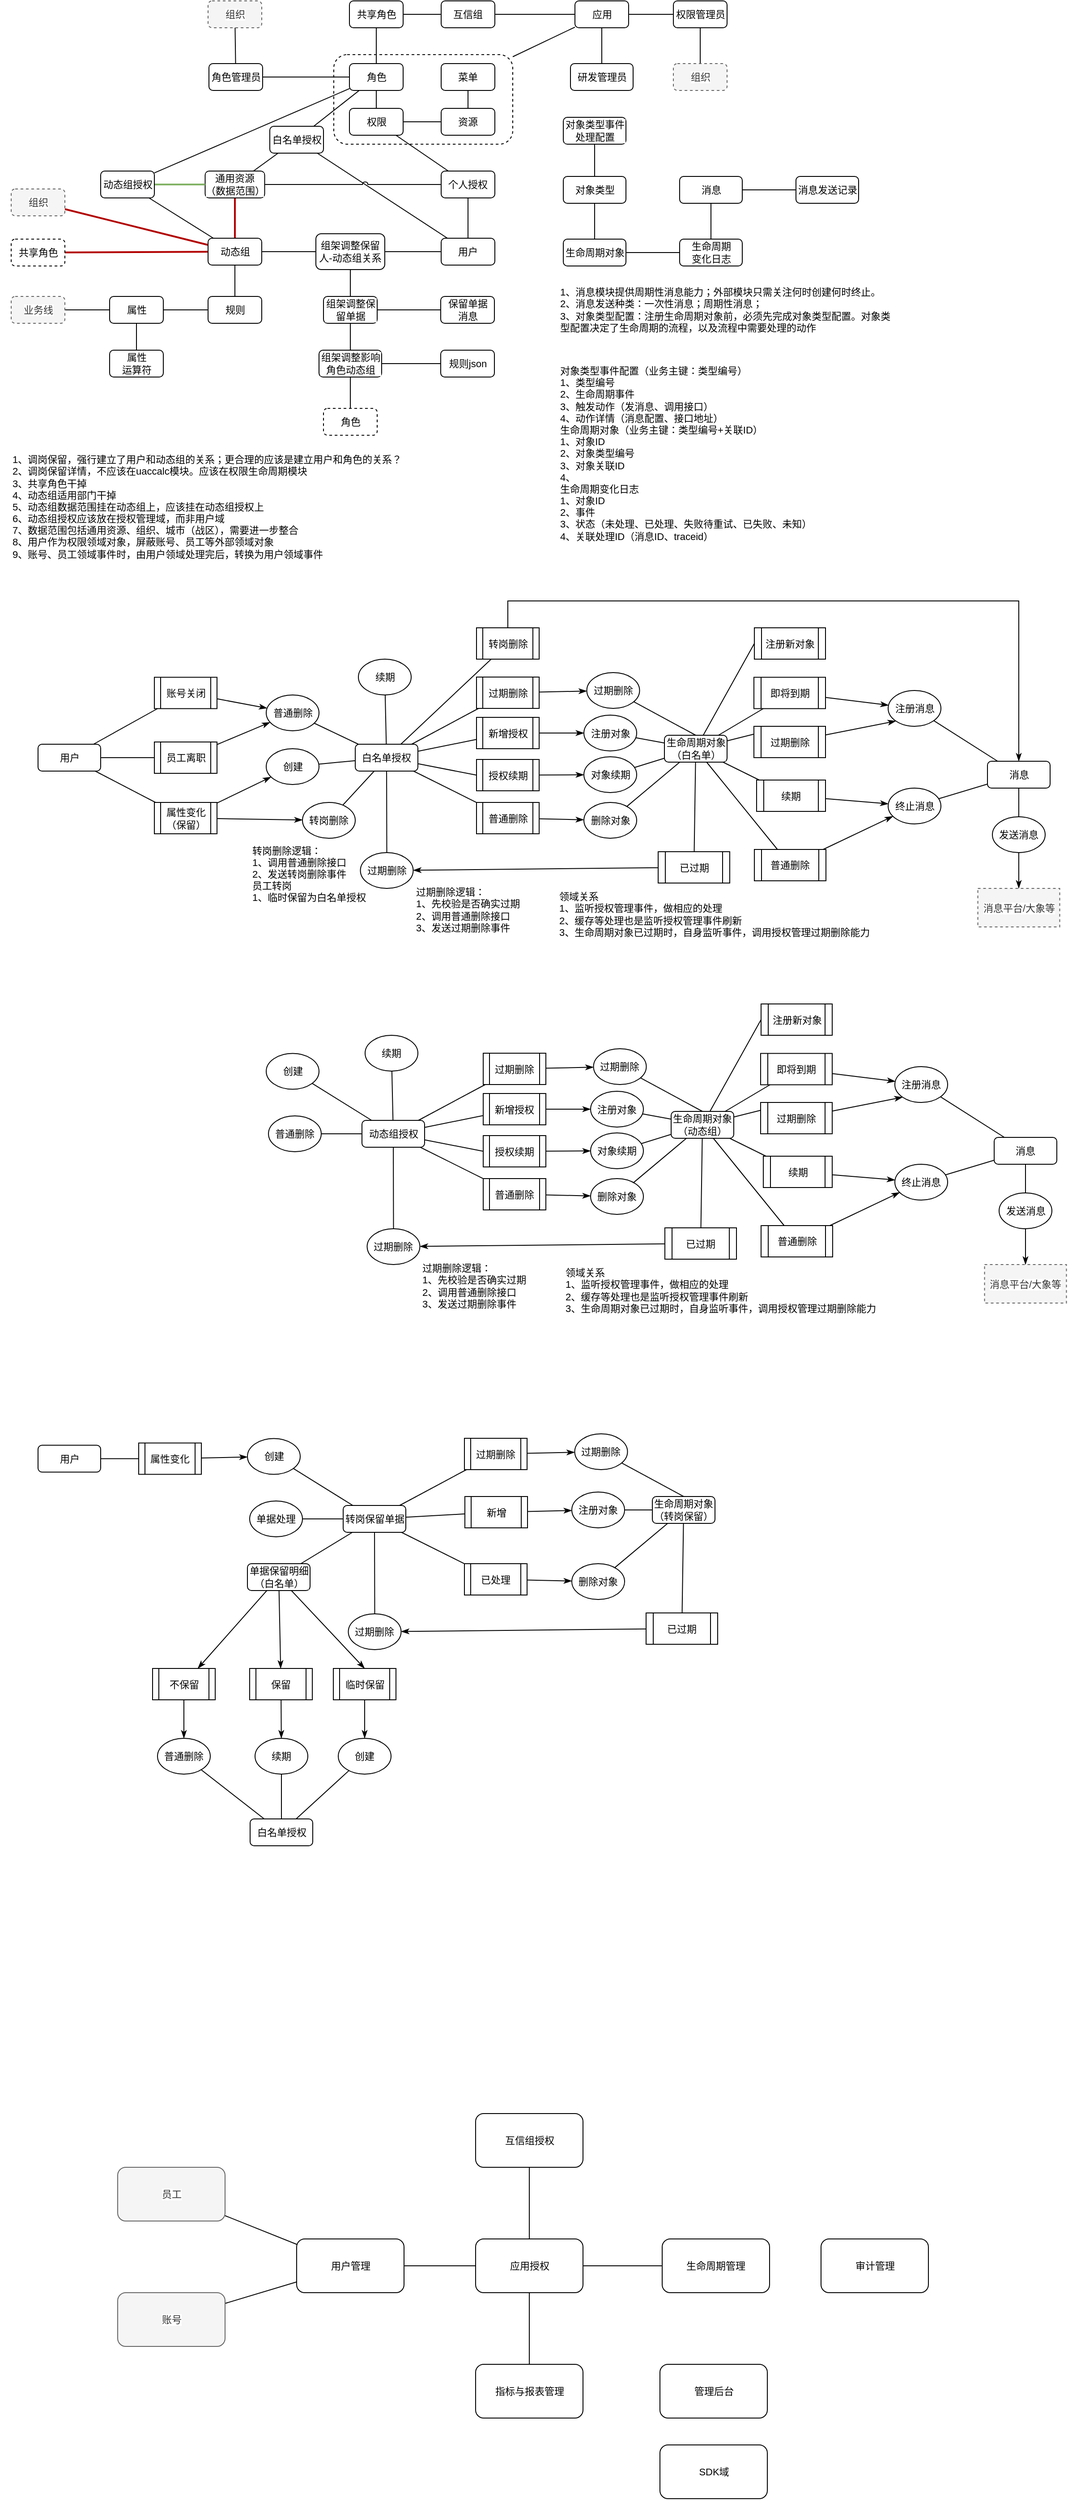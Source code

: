 <mxfile version="24.7.10">
  <diagram name="Page-1" id="_GyrP_3oqklXjdWN7-FQ">
    <mxGraphModel dx="2074" dy="1155" grid="1" gridSize="10" guides="1" tooltips="1" connect="1" arrows="1" fold="1" page="1" pageScale="1" pageWidth="827" pageHeight="1169" math="0" shadow="0">
      <root>
        <mxCell id="0" />
        <mxCell id="1" parent="0" />
        <mxCell id="2yZ6IZibKsrI4easGU-Z-336" value="转岗删除逻辑：&lt;div style=&quot;&quot;&gt;1、调用普通删除接口&lt;br&gt;2、发送转岗删除事件&lt;/div&gt;&lt;div style=&quot;&quot;&gt;员工转岗&lt;br&gt;1、临时保留为白名单授权&lt;/div&gt;" style="text;html=1;align=left;verticalAlign=middle;resizable=0;points=[];autosize=1;strokeColor=none;fillColor=none;fontFamily=Helvetica;fontSize=11;fontColor=default;labelBackgroundColor=default;" vertex="1" parent="1">
          <mxGeometry x="280" y="955" width="150" height="80" as="geometry" />
        </mxCell>
        <mxCell id="2yZ6IZibKsrI4easGU-Z-67" style="edgeStyle=none;shape=connector;rounded=0;orthogonalLoop=1;jettySize=auto;html=1;strokeColor=default;align=center;verticalAlign=middle;fontFamily=Helvetica;fontSize=11;fontColor=default;labelBackgroundColor=default;endArrow=none;endFill=0;" edge="1" parent="1" source="2yZ6IZibKsrI4easGU-Z-41" target="2yZ6IZibKsrI4easGU-Z-65">
          <mxGeometry relative="1" as="geometry" />
        </mxCell>
        <mxCell id="2yZ6IZibKsrI4easGU-Z-41" value="" style="rounded=1;whiteSpace=wrap;html=1;dashed=1;" vertex="1" parent="1">
          <mxGeometry x="373" y="80" width="200" height="100" as="geometry" />
        </mxCell>
        <mxCell id="2yZ6IZibKsrI4easGU-Z-33" value="" style="shape=connector;rounded=0;orthogonalLoop=1;jettySize=auto;html=1;strokeColor=default;align=center;verticalAlign=middle;fontFamily=Helvetica;fontSize=11;fontColor=default;labelBackgroundColor=default;endArrow=none;endFill=0;" edge="1" parent="1" source="2yZ6IZibKsrI4easGU-Z-29" target="2yZ6IZibKsrI4easGU-Z-32">
          <mxGeometry relative="1" as="geometry" />
        </mxCell>
        <mxCell id="2yZ6IZibKsrI4easGU-Z-167" value="" style="edgeStyle=none;shape=connector;rounded=0;orthogonalLoop=1;jettySize=auto;html=1;strokeColor=default;align=center;verticalAlign=middle;fontFamily=Helvetica;fontSize=11;fontColor=default;labelBackgroundColor=default;endArrow=none;endFill=0;" edge="1" parent="1" source="2yZ6IZibKsrI4easGU-Z-38" target="2yZ6IZibKsrI4easGU-Z-166">
          <mxGeometry relative="1" as="geometry" />
        </mxCell>
        <mxCell id="2yZ6IZibKsrI4easGU-Z-175" style="edgeStyle=none;shape=connector;rounded=0;orthogonalLoop=1;jettySize=auto;html=1;strokeColor=default;align=center;verticalAlign=middle;fontFamily=Helvetica;fontSize=11;fontColor=default;labelBackgroundColor=default;endArrow=none;endFill=0;jumpStyle=sharp;" edge="1" parent="1" source="2yZ6IZibKsrI4easGU-Z-29" target="2yZ6IZibKsrI4easGU-Z-103">
          <mxGeometry relative="1" as="geometry" />
        </mxCell>
        <mxCell id="2yZ6IZibKsrI4easGU-Z-176" style="edgeStyle=none;shape=connector;rounded=0;orthogonalLoop=1;jettySize=auto;html=1;strokeColor=default;align=center;verticalAlign=middle;fontFamily=Helvetica;fontSize=11;fontColor=default;labelBackgroundColor=default;endArrow=none;endFill=0;" edge="1" parent="1" source="2yZ6IZibKsrI4easGU-Z-29" target="2yZ6IZibKsrI4easGU-Z-91">
          <mxGeometry relative="1" as="geometry" />
        </mxCell>
        <mxCell id="2yZ6IZibKsrI4easGU-Z-29" value="白名单授权" style="rounded=1;whiteSpace=wrap;html=1;fontFamily=Helvetica;fontSize=11;fontColor=default;labelBackgroundColor=default;" vertex="1" parent="1">
          <mxGeometry x="301.5" y="160" width="60" height="30" as="geometry" />
        </mxCell>
        <mxCell id="2yZ6IZibKsrI4easGU-Z-45" value="" style="edgeStyle=orthogonalEdgeStyle;shape=connector;rounded=0;orthogonalLoop=1;jettySize=auto;html=1;strokeColor=default;align=center;verticalAlign=middle;fontFamily=Helvetica;fontSize=11;fontColor=default;labelBackgroundColor=default;endArrow=none;endFill=0;" edge="1" parent="1" source="2yZ6IZibKsrI4easGU-Z-32" target="2yZ6IZibKsrI4easGU-Z-44">
          <mxGeometry relative="1" as="geometry" />
        </mxCell>
        <mxCell id="2yZ6IZibKsrI4easGU-Z-61" style="edgeStyle=none;shape=connector;rounded=0;orthogonalLoop=1;jettySize=auto;html=1;strokeColor=default;align=center;verticalAlign=middle;fontFamily=Helvetica;fontSize=11;fontColor=default;labelBackgroundColor=default;endArrow=none;endFill=0;" edge="1" parent="1" source="2yZ6IZibKsrI4easGU-Z-32" target="2yZ6IZibKsrI4easGU-Z-38">
          <mxGeometry relative="1" as="geometry" />
        </mxCell>
        <mxCell id="2yZ6IZibKsrI4easGU-Z-32" value="角色" style="rounded=1;whiteSpace=wrap;html=1;fontFamily=Helvetica;fontSize=11;fontColor=default;labelBackgroundColor=default;" vertex="1" parent="1">
          <mxGeometry x="390.5" y="90" width="60" height="30" as="geometry" />
        </mxCell>
        <mxCell id="2yZ6IZibKsrI4easGU-Z-37" value="" style="edgeStyle=orthogonalEdgeStyle;shape=connector;rounded=0;orthogonalLoop=1;jettySize=auto;html=1;strokeColor=default;align=center;verticalAlign=middle;fontFamily=Helvetica;fontSize=11;fontColor=default;labelBackgroundColor=default;endArrow=none;endFill=0;" edge="1" parent="1" source="2yZ6IZibKsrI4easGU-Z-34" target="2yZ6IZibKsrI4easGU-Z-36">
          <mxGeometry relative="1" as="geometry" />
        </mxCell>
        <mxCell id="2yZ6IZibKsrI4easGU-Z-34" value="菜单" style="rounded=1;whiteSpace=wrap;html=1;fontFamily=Helvetica;fontSize=11;fontColor=default;labelBackgroundColor=default;" vertex="1" parent="1">
          <mxGeometry x="493" y="90" width="60" height="30" as="geometry" />
        </mxCell>
        <mxCell id="2yZ6IZibKsrI4easGU-Z-39" value="" style="edgeStyle=orthogonalEdgeStyle;shape=connector;rounded=0;orthogonalLoop=1;jettySize=auto;html=1;strokeColor=default;align=center;verticalAlign=middle;fontFamily=Helvetica;fontSize=11;fontColor=default;labelBackgroundColor=default;endArrow=none;endFill=0;" edge="1" parent="1" source="2yZ6IZibKsrI4easGU-Z-36" target="2yZ6IZibKsrI4easGU-Z-38">
          <mxGeometry relative="1" as="geometry" />
        </mxCell>
        <mxCell id="2yZ6IZibKsrI4easGU-Z-36" value="资源" style="rounded=1;whiteSpace=wrap;html=1;fontFamily=Helvetica;fontSize=11;fontColor=default;labelBackgroundColor=default;" vertex="1" parent="1">
          <mxGeometry x="493" y="140" width="60" height="30" as="geometry" />
        </mxCell>
        <mxCell id="2yZ6IZibKsrI4easGU-Z-38" value="权限" style="rounded=1;whiteSpace=wrap;html=1;fontFamily=Helvetica;fontSize=11;fontColor=default;labelBackgroundColor=default;" vertex="1" parent="1">
          <mxGeometry x="390.5" y="140" width="60" height="30" as="geometry" />
        </mxCell>
        <mxCell id="2yZ6IZibKsrI4easGU-Z-47" value="" style="edgeStyle=orthogonalEdgeStyle;shape=connector;rounded=0;orthogonalLoop=1;jettySize=auto;html=1;strokeColor=default;align=center;verticalAlign=middle;fontFamily=Helvetica;fontSize=11;fontColor=default;labelBackgroundColor=default;endArrow=none;endFill=0;" edge="1" parent="1" source="2yZ6IZibKsrI4easGU-Z-44" target="2yZ6IZibKsrI4easGU-Z-46">
          <mxGeometry relative="1" as="geometry" />
        </mxCell>
        <mxCell id="2yZ6IZibKsrI4easGU-Z-44" value="共享角色" style="rounded=1;whiteSpace=wrap;html=1;fontFamily=Helvetica;fontSize=11;fontColor=default;labelBackgroundColor=default;" vertex="1" parent="1">
          <mxGeometry x="390.5" y="20" width="60" height="30" as="geometry" />
        </mxCell>
        <mxCell id="2yZ6IZibKsrI4easGU-Z-66" value="" style="edgeStyle=none;shape=connector;rounded=0;orthogonalLoop=1;jettySize=auto;html=1;strokeColor=default;align=center;verticalAlign=middle;fontFamily=Helvetica;fontSize=11;fontColor=default;labelBackgroundColor=default;endArrow=none;endFill=0;" edge="1" parent="1" source="2yZ6IZibKsrI4easGU-Z-46" target="2yZ6IZibKsrI4easGU-Z-65">
          <mxGeometry relative="1" as="geometry" />
        </mxCell>
        <mxCell id="2yZ6IZibKsrI4easGU-Z-46" value="互信组" style="rounded=1;whiteSpace=wrap;html=1;fontFamily=Helvetica;fontSize=11;fontColor=default;labelBackgroundColor=default;" vertex="1" parent="1">
          <mxGeometry x="493" y="20" width="60" height="30" as="geometry" />
        </mxCell>
        <mxCell id="2yZ6IZibKsrI4easGU-Z-55" style="edgeStyle=none;shape=connector;rounded=0;orthogonalLoop=1;jettySize=auto;html=1;strokeColor=default;align=center;verticalAlign=middle;fontFamily=Helvetica;fontSize=11;fontColor=default;labelBackgroundColor=default;endArrow=none;endFill=0;" edge="1" parent="1" source="2yZ6IZibKsrI4easGU-Z-53" target="2yZ6IZibKsrI4easGU-Z-65">
          <mxGeometry relative="1" as="geometry">
            <mxPoint x="756" y="130" as="sourcePoint" />
          </mxGeometry>
        </mxCell>
        <mxCell id="2yZ6IZibKsrI4easGU-Z-53" value="研发管理员" style="rounded=1;whiteSpace=wrap;html=1;fontFamily=Helvetica;fontSize=11;fontColor=default;labelBackgroundColor=default;" vertex="1" parent="1">
          <mxGeometry x="637.5" y="90" width="70" height="30" as="geometry" />
        </mxCell>
        <mxCell id="2yZ6IZibKsrI4easGU-Z-206" style="edgeStyle=none;shape=connector;rounded=0;jumpStyle=arc;orthogonalLoop=1;jettySize=auto;html=1;strokeColor=default;align=center;verticalAlign=middle;fontFamily=Helvetica;fontSize=11;fontColor=default;labelBackgroundColor=default;endArrow=none;endFill=0;" edge="1" parent="1" source="2yZ6IZibKsrI4easGU-Z-56" target="2yZ6IZibKsrI4easGU-Z-205">
          <mxGeometry relative="1" as="geometry" />
        </mxCell>
        <mxCell id="2yZ6IZibKsrI4easGU-Z-56" value="权限管理员" style="rounded=1;whiteSpace=wrap;html=1;fontFamily=Helvetica;fontSize=11;fontColor=default;labelBackgroundColor=default;" vertex="1" parent="1">
          <mxGeometry x="752.5" y="20" width="60" height="30" as="geometry" />
        </mxCell>
        <mxCell id="2yZ6IZibKsrI4easGU-Z-57" style="edgeStyle=none;shape=connector;rounded=0;orthogonalLoop=1;jettySize=auto;html=1;strokeColor=default;align=center;verticalAlign=middle;fontFamily=Helvetica;fontSize=11;fontColor=default;labelBackgroundColor=default;endArrow=none;endFill=0;" edge="1" parent="1" source="2yZ6IZibKsrI4easGU-Z-56" target="2yZ6IZibKsrI4easGU-Z-65">
          <mxGeometry relative="1" as="geometry" />
        </mxCell>
        <mxCell id="2yZ6IZibKsrI4easGU-Z-59" style="edgeStyle=none;shape=connector;rounded=0;orthogonalLoop=1;jettySize=auto;html=1;strokeColor=default;align=center;verticalAlign=middle;fontFamily=Helvetica;fontSize=11;fontColor=default;labelBackgroundColor=default;endArrow=none;endFill=0;" edge="1" parent="1" source="2yZ6IZibKsrI4easGU-Z-58" target="2yZ6IZibKsrI4easGU-Z-32">
          <mxGeometry relative="1" as="geometry" />
        </mxCell>
        <mxCell id="2yZ6IZibKsrI4easGU-Z-58" value="角色管理员" style="rounded=1;whiteSpace=wrap;html=1;fontFamily=Helvetica;fontSize=11;fontColor=default;labelBackgroundColor=default;" vertex="1" parent="1">
          <mxGeometry x="233.5" y="90" width="60" height="30" as="geometry" />
        </mxCell>
        <mxCell id="2yZ6IZibKsrI4easGU-Z-65" value="应用" style="rounded=1;whiteSpace=wrap;html=1;fontFamily=Helvetica;fontSize=11;fontColor=default;labelBackgroundColor=default;" vertex="1" parent="1">
          <mxGeometry x="642.5" y="20" width="60" height="30" as="geometry" />
        </mxCell>
        <mxCell id="2yZ6IZibKsrI4easGU-Z-71" style="edgeStyle=none;shape=connector;rounded=0;orthogonalLoop=1;jettySize=auto;html=1;strokeColor=default;align=center;verticalAlign=middle;fontFamily=Helvetica;fontSize=11;fontColor=default;labelBackgroundColor=default;endArrow=none;endFill=0;" edge="1" parent="1" source="2yZ6IZibKsrI4easGU-Z-68" target="2yZ6IZibKsrI4easGU-Z-58">
          <mxGeometry relative="1" as="geometry" />
        </mxCell>
        <mxCell id="2yZ6IZibKsrI4easGU-Z-68" value="组织" style="rounded=1;whiteSpace=wrap;html=1;fontFamily=Helvetica;fontSize=11;fontColor=#333333;labelBackgroundColor=default;fillColor=#f5f5f5;strokeColor=#666666;dashed=1;" vertex="1" parent="1">
          <mxGeometry x="232.5" y="20" width="60" height="30" as="geometry" />
        </mxCell>
        <mxCell id="2yZ6IZibKsrI4easGU-Z-75" value="" style="edgeStyle=none;shape=connector;rounded=0;orthogonalLoop=1;jettySize=auto;html=1;strokeColor=default;align=center;verticalAlign=middle;fontFamily=Helvetica;fontSize=11;fontColor=default;labelBackgroundColor=default;endArrow=none;endFill=0;" edge="1" parent="1" source="2yZ6IZibKsrI4easGU-Z-73" target="2yZ6IZibKsrI4easGU-Z-74">
          <mxGeometry relative="1" as="geometry" />
        </mxCell>
        <mxCell id="2yZ6IZibKsrI4easGU-Z-79" value="" style="edgeStyle=none;shape=connector;rounded=0;orthogonalLoop=1;jettySize=auto;html=1;strokeColor=#B20000;align=center;verticalAlign=middle;fontFamily=Helvetica;fontSize=11;fontColor=default;labelBackgroundColor=default;endArrow=none;endFill=0;fillColor=#e51400;strokeWidth=2;" edge="1" parent="1" source="2yZ6IZibKsrI4easGU-Z-73" target="2yZ6IZibKsrI4easGU-Z-78">
          <mxGeometry relative="1" as="geometry" />
        </mxCell>
        <mxCell id="2yZ6IZibKsrI4easGU-Z-89" value="" style="edgeStyle=none;shape=connector;rounded=0;orthogonalLoop=1;jettySize=auto;html=1;strokeColor=#B20000;align=center;verticalAlign=middle;fontFamily=Helvetica;fontSize=11;fontColor=default;labelBackgroundColor=default;endArrow=none;endFill=0;fillColor=#e51400;strokeWidth=2;" edge="1" parent="1" source="2yZ6IZibKsrI4easGU-Z-73" target="2yZ6IZibKsrI4easGU-Z-88">
          <mxGeometry relative="1" as="geometry" />
        </mxCell>
        <mxCell id="2yZ6IZibKsrI4easGU-Z-90" value="" style="edgeStyle=none;shape=connector;rounded=0;orthogonalLoop=1;jettySize=auto;html=1;strokeColor=default;align=center;verticalAlign=middle;fontFamily=Helvetica;fontSize=11;fontColor=default;labelBackgroundColor=default;endArrow=none;endFill=0;" edge="1" parent="1" source="2yZ6IZibKsrI4easGU-Z-73" target="2yZ6IZibKsrI4easGU-Z-74">
          <mxGeometry relative="1" as="geometry" />
        </mxCell>
        <mxCell id="2yZ6IZibKsrI4easGU-Z-179" style="edgeStyle=none;shape=connector;rounded=0;orthogonalLoop=1;jettySize=auto;html=1;strokeColor=#B20000;align=center;verticalAlign=middle;fontFamily=Helvetica;fontSize=11;fontColor=default;labelBackgroundColor=default;endArrow=none;endFill=0;fillColor=#e51400;strokeWidth=2;" edge="1" parent="1" source="2yZ6IZibKsrI4easGU-Z-73" target="2yZ6IZibKsrI4easGU-Z-91">
          <mxGeometry relative="1" as="geometry" />
        </mxCell>
        <mxCell id="2yZ6IZibKsrI4easGU-Z-73" value="动态组" style="rounded=1;whiteSpace=wrap;html=1;fontFamily=Helvetica;fontSize=11;fontColor=default;labelBackgroundColor=default;" vertex="1" parent="1">
          <mxGeometry x="232.5" y="285" width="60" height="30" as="geometry" />
        </mxCell>
        <mxCell id="2yZ6IZibKsrI4easGU-Z-77" value="" style="edgeStyle=none;shape=connector;rounded=0;orthogonalLoop=1;jettySize=auto;html=1;strokeColor=default;align=center;verticalAlign=middle;fontFamily=Helvetica;fontSize=11;fontColor=default;labelBackgroundColor=default;endArrow=none;endFill=0;" edge="1" parent="1" source="2yZ6IZibKsrI4easGU-Z-74" target="2yZ6IZibKsrI4easGU-Z-76">
          <mxGeometry relative="1" as="geometry" />
        </mxCell>
        <mxCell id="2yZ6IZibKsrI4easGU-Z-74" value="规则" style="rounded=1;whiteSpace=wrap;html=1;fontFamily=Helvetica;fontSize=11;fontColor=default;labelBackgroundColor=default;" vertex="1" parent="1">
          <mxGeometry x="232.5" y="350" width="60" height="30" as="geometry" />
        </mxCell>
        <mxCell id="2yZ6IZibKsrI4easGU-Z-84" value="" style="edgeStyle=none;shape=connector;rounded=0;orthogonalLoop=1;jettySize=auto;html=1;strokeColor=default;align=center;verticalAlign=middle;fontFamily=Helvetica;fontSize=11;fontColor=default;labelBackgroundColor=default;endArrow=none;endFill=0;" edge="1" parent="1" source="2yZ6IZibKsrI4easGU-Z-76" target="2yZ6IZibKsrI4easGU-Z-83">
          <mxGeometry relative="1" as="geometry" />
        </mxCell>
        <mxCell id="2yZ6IZibKsrI4easGU-Z-94" value="" style="edgeStyle=none;shape=connector;rounded=0;orthogonalLoop=1;jettySize=auto;html=1;strokeColor=default;align=center;verticalAlign=middle;fontFamily=Helvetica;fontSize=11;fontColor=default;labelBackgroundColor=default;endArrow=none;endFill=0;" edge="1" parent="1" source="2yZ6IZibKsrI4easGU-Z-76" target="2yZ6IZibKsrI4easGU-Z-93">
          <mxGeometry relative="1" as="geometry" />
        </mxCell>
        <mxCell id="2yZ6IZibKsrI4easGU-Z-76" value="属性" style="rounded=1;whiteSpace=wrap;html=1;fontFamily=Helvetica;fontSize=11;fontColor=default;labelBackgroundColor=default;" vertex="1" parent="1">
          <mxGeometry x="122.5" y="350" width="60" height="30" as="geometry" />
        </mxCell>
        <mxCell id="2yZ6IZibKsrI4easGU-Z-78" value="组织" style="rounded=1;whiteSpace=wrap;html=1;fontFamily=Helvetica;fontSize=11;fontColor=#333333;labelBackgroundColor=default;fillColor=#f5f5f5;strokeColor=#666666;dashed=1;" vertex="1" parent="1">
          <mxGeometry x="12.5" y="230" width="60" height="30" as="geometry" />
        </mxCell>
        <mxCell id="2yZ6IZibKsrI4easGU-Z-81" value="角色" style="rounded=1;whiteSpace=wrap;html=1;fontFamily=Helvetica;fontSize=11;labelBackgroundColor=default;dashed=1;" vertex="1" parent="1">
          <mxGeometry x="361.5" y="475" width="60" height="30" as="geometry" />
        </mxCell>
        <mxCell id="2yZ6IZibKsrI4easGU-Z-83" value="业务线" style="rounded=1;whiteSpace=wrap;html=1;fontFamily=Helvetica;fontSize=11;fontColor=#333333;labelBackgroundColor=default;fillColor=#f5f5f5;strokeColor=#666666;dashed=1;" vertex="1" parent="1">
          <mxGeometry x="12.5" y="350" width="60" height="30" as="geometry" />
        </mxCell>
        <mxCell id="2yZ6IZibKsrI4easGU-Z-88" value="共享角色" style="rounded=1;whiteSpace=wrap;html=1;fontFamily=Helvetica;fontSize=11;labelBackgroundColor=default;dashed=1;" vertex="1" parent="1">
          <mxGeometry x="12.5" y="286" width="60" height="30" as="geometry" />
        </mxCell>
        <mxCell id="2yZ6IZibKsrI4easGU-Z-91" value="通用资源&lt;br&gt;（数据范围）" style="rounded=1;whiteSpace=wrap;html=1;fontFamily=Helvetica;fontSize=11;fontColor=default;labelBackgroundColor=default;" vertex="1" parent="1">
          <mxGeometry x="229.25" y="210" width="66.5" height="30" as="geometry" />
        </mxCell>
        <mxCell id="2yZ6IZibKsrI4easGU-Z-93" value="属性&lt;br&gt;运算符" style="rounded=1;whiteSpace=wrap;html=1;fontFamily=Helvetica;fontSize=11;fontColor=default;labelBackgroundColor=default;" vertex="1" parent="1">
          <mxGeometry x="122.5" y="410" width="60" height="30" as="geometry" />
        </mxCell>
        <mxCell id="2yZ6IZibKsrI4easGU-Z-97" value="" style="edgeStyle=none;shape=connector;rounded=0;orthogonalLoop=1;jettySize=auto;html=1;strokeColor=default;align=center;verticalAlign=middle;fontFamily=Helvetica;fontSize=11;fontColor=default;labelBackgroundColor=default;endArrow=none;endFill=0;" edge="1" parent="1" source="2yZ6IZibKsrI4easGU-Z-95" target="2yZ6IZibKsrI4easGU-Z-96">
          <mxGeometry relative="1" as="geometry" />
        </mxCell>
        <mxCell id="2yZ6IZibKsrI4easGU-Z-99" value="" style="edgeStyle=none;shape=connector;rounded=0;orthogonalLoop=1;jettySize=auto;html=1;strokeColor=default;align=center;verticalAlign=middle;fontFamily=Helvetica;fontSize=11;fontColor=default;labelBackgroundColor=default;endArrow=none;endFill=0;" edge="1" parent="1" source="2yZ6IZibKsrI4easGU-Z-95" target="2yZ6IZibKsrI4easGU-Z-98">
          <mxGeometry relative="1" as="geometry" />
        </mxCell>
        <mxCell id="2yZ6IZibKsrI4easGU-Z-101" value="" style="edgeStyle=none;shape=connector;rounded=0;orthogonalLoop=1;jettySize=auto;html=1;strokeColor=default;align=center;verticalAlign=middle;fontFamily=Helvetica;fontSize=11;fontColor=default;labelBackgroundColor=default;endArrow=none;endFill=0;" edge="1" parent="1" source="2yZ6IZibKsrI4easGU-Z-95" target="2yZ6IZibKsrI4easGU-Z-100">
          <mxGeometry relative="1" as="geometry" />
        </mxCell>
        <mxCell id="2yZ6IZibKsrI4easGU-Z-95" value="组架调整保留单据" style="rounded=1;whiteSpace=wrap;html=1;fontFamily=Helvetica;fontSize=11;fontColor=default;labelBackgroundColor=default;" vertex="1" parent="1">
          <mxGeometry x="361.5" y="350" width="60" height="30" as="geometry" />
        </mxCell>
        <mxCell id="2yZ6IZibKsrI4easGU-Z-106" value="" style="edgeStyle=none;shape=connector;rounded=0;orthogonalLoop=1;jettySize=auto;html=1;strokeColor=default;align=center;verticalAlign=middle;fontFamily=Helvetica;fontSize=11;fontColor=default;labelBackgroundColor=default;endArrow=none;endFill=0;" edge="1" parent="1" source="2yZ6IZibKsrI4easGU-Z-96" target="2yZ6IZibKsrI4easGU-Z-105">
          <mxGeometry relative="1" as="geometry" />
        </mxCell>
        <mxCell id="2yZ6IZibKsrI4easGU-Z-162" style="edgeStyle=none;shape=connector;rounded=0;orthogonalLoop=1;jettySize=auto;html=1;strokeColor=default;align=center;verticalAlign=middle;fontFamily=Helvetica;fontSize=11;fontColor=default;labelBackgroundColor=default;endArrow=none;endFill=0;" edge="1" parent="1" source="2yZ6IZibKsrI4easGU-Z-96" target="2yZ6IZibKsrI4easGU-Z-81">
          <mxGeometry relative="1" as="geometry" />
        </mxCell>
        <mxCell id="2yZ6IZibKsrI4easGU-Z-96" value="组架调整影响角色动态组" style="rounded=1;whiteSpace=wrap;html=1;fontFamily=Helvetica;fontSize=11;fontColor=default;labelBackgroundColor=default;" vertex="1" parent="1">
          <mxGeometry x="356.5" y="410" width="70" height="30" as="geometry" />
        </mxCell>
        <mxCell id="2yZ6IZibKsrI4easGU-Z-98" value="保留单据&lt;br&gt;消息" style="rounded=1;whiteSpace=wrap;html=1;fontFamily=Helvetica;fontSize=11;fontColor=default;labelBackgroundColor=default;" vertex="1" parent="1">
          <mxGeometry x="492.5" y="350" width="60" height="30" as="geometry" />
        </mxCell>
        <mxCell id="2yZ6IZibKsrI4easGU-Z-102" style="edgeStyle=none;shape=connector;rounded=0;orthogonalLoop=1;jettySize=auto;html=1;strokeColor=default;align=center;verticalAlign=middle;fontFamily=Helvetica;fontSize=11;fontColor=default;labelBackgroundColor=default;endArrow=none;endFill=0;" edge="1" parent="1" source="2yZ6IZibKsrI4easGU-Z-100" target="2yZ6IZibKsrI4easGU-Z-73">
          <mxGeometry relative="1" as="geometry" />
        </mxCell>
        <mxCell id="2yZ6IZibKsrI4easGU-Z-104" value="" style="edgeStyle=none;shape=connector;rounded=0;orthogonalLoop=1;jettySize=auto;html=1;strokeColor=default;align=center;verticalAlign=middle;fontFamily=Helvetica;fontSize=11;fontColor=default;labelBackgroundColor=default;endArrow=none;endFill=0;" edge="1" parent="1" source="2yZ6IZibKsrI4easGU-Z-100" target="2yZ6IZibKsrI4easGU-Z-103">
          <mxGeometry relative="1" as="geometry" />
        </mxCell>
        <mxCell id="2yZ6IZibKsrI4easGU-Z-100" value="组架调整保留&lt;br&gt;人-动态组关系" style="rounded=1;whiteSpace=wrap;html=1;fontFamily=Helvetica;fontSize=11;fontColor=default;labelBackgroundColor=default;" vertex="1" parent="1">
          <mxGeometry x="353" y="280" width="77" height="40" as="geometry" />
        </mxCell>
        <mxCell id="2yZ6IZibKsrI4easGU-Z-174" style="edgeStyle=none;shape=connector;rounded=0;orthogonalLoop=1;jettySize=auto;html=1;strokeColor=default;align=center;verticalAlign=middle;fontFamily=Helvetica;fontSize=11;fontColor=default;labelBackgroundColor=default;endArrow=none;endFill=0;" edge="1" parent="1" source="2yZ6IZibKsrI4easGU-Z-103" target="2yZ6IZibKsrI4easGU-Z-166">
          <mxGeometry relative="1" as="geometry" />
        </mxCell>
        <mxCell id="2yZ6IZibKsrI4easGU-Z-103" value="用户" style="rounded=1;whiteSpace=wrap;html=1;fontFamily=Helvetica;fontSize=11;fontColor=default;labelBackgroundColor=default;" vertex="1" parent="1">
          <mxGeometry x="493" y="285" width="60" height="30" as="geometry" />
        </mxCell>
        <mxCell id="2yZ6IZibKsrI4easGU-Z-105" value="规则json" style="rounded=1;whiteSpace=wrap;html=1;fontFamily=Helvetica;fontSize=11;fontColor=default;labelBackgroundColor=default;" vertex="1" parent="1">
          <mxGeometry x="492.5" y="410" width="60" height="30" as="geometry" />
        </mxCell>
        <mxCell id="2yZ6IZibKsrI4easGU-Z-107" value="1、调岗保留，强行建立了用户和动态组的关系；更合理的应该是建立用户和角色的关系？&lt;br&gt;&lt;div style=&quot;text-align: left;&quot;&gt;2、调岗保留详情，不应该在uaccalc模块。应该在权限生命周期模块&lt;br&gt;3、共享角色干掉&lt;/div&gt;&lt;div style=&quot;text-align: left;&quot;&gt;4、动态组适用部门干掉&lt;/div&gt;&lt;div style=&quot;text-align: left;&quot;&gt;5、动态组数据范围挂在动态组上，应该挂在动态组授权上&lt;br&gt;6、动态组授权应该放在授权管理域，而非用户域&lt;br&gt;7、数据范围包括通用资源、组织、城市（战区），需要进一步整合&lt;/div&gt;&lt;div style=&quot;text-align: left;&quot;&gt;8、用户作为权限领域对象，屏蔽账号、员工等外部领域对象&lt;br&gt;9、账号、员工领域事件时，由用户领域处理完后，转换为用户领域事件&lt;/div&gt;" style="text;html=1;align=center;verticalAlign=middle;resizable=0;points=[];autosize=1;strokeColor=none;fillColor=none;fontFamily=Helvetica;fontSize=11;fontColor=default;labelBackgroundColor=default;" vertex="1" parent="1">
          <mxGeometry x="0.5" y="520" width="460" height="130" as="geometry" />
        </mxCell>
        <mxCell id="2yZ6IZibKsrI4easGU-Z-113" value="" style="edgeStyle=none;shape=connector;rounded=0;orthogonalLoop=1;jettySize=auto;html=1;strokeColor=default;align=center;verticalAlign=middle;fontFamily=Helvetica;fontSize=11;fontColor=default;labelBackgroundColor=default;endArrow=none;endFill=0;" edge="1" parent="1" source="2yZ6IZibKsrI4easGU-Z-111" target="2yZ6IZibKsrI4easGU-Z-112">
          <mxGeometry relative="1" as="geometry" />
        </mxCell>
        <mxCell id="2yZ6IZibKsrI4easGU-Z-115" value="" style="edgeStyle=none;shape=connector;rounded=0;orthogonalLoop=1;jettySize=auto;html=1;strokeColor=default;align=center;verticalAlign=middle;fontFamily=Helvetica;fontSize=11;fontColor=default;labelBackgroundColor=default;endArrow=none;endFill=0;" edge="1" parent="1" source="2yZ6IZibKsrI4easGU-Z-111" target="2yZ6IZibKsrI4easGU-Z-114">
          <mxGeometry relative="1" as="geometry" />
        </mxCell>
        <mxCell id="2yZ6IZibKsrI4easGU-Z-117" value="" style="edgeStyle=none;shape=connector;rounded=0;orthogonalLoop=1;jettySize=auto;html=1;strokeColor=default;align=center;verticalAlign=middle;fontFamily=Helvetica;fontSize=11;fontColor=default;labelBackgroundColor=default;endArrow=none;endFill=0;" edge="1" parent="1" source="2yZ6IZibKsrI4easGU-Z-111" target="2yZ6IZibKsrI4easGU-Z-116">
          <mxGeometry relative="1" as="geometry" />
        </mxCell>
        <mxCell id="2yZ6IZibKsrI4easGU-Z-111" value="用户管理" style="rounded=1;whiteSpace=wrap;html=1;fontFamily=Helvetica;fontSize=11;fontColor=default;labelBackgroundColor=default;" vertex="1" parent="1">
          <mxGeometry x="331.5" y="2519" width="120" height="60" as="geometry" />
        </mxCell>
        <mxCell id="2yZ6IZibKsrI4easGU-Z-112" value="账号" style="rounded=1;whiteSpace=wrap;html=1;fontFamily=Helvetica;fontSize=11;fontColor=#333333;labelBackgroundColor=default;fillColor=#f5f5f5;strokeColor=#666666;" vertex="1" parent="1">
          <mxGeometry x="131.5" y="2579" width="120" height="60" as="geometry" />
        </mxCell>
        <mxCell id="2yZ6IZibKsrI4easGU-Z-114" value="员工" style="rounded=1;whiteSpace=wrap;html=1;fontFamily=Helvetica;fontSize=11;fontColor=#333333;labelBackgroundColor=default;fillColor=#f5f5f5;strokeColor=#666666;" vertex="1" parent="1">
          <mxGeometry x="131.5" y="2439" width="120" height="60" as="geometry" />
        </mxCell>
        <mxCell id="2yZ6IZibKsrI4easGU-Z-121" value="" style="edgeStyle=none;shape=connector;rounded=0;orthogonalLoop=1;jettySize=auto;html=1;strokeColor=default;align=center;verticalAlign=middle;fontFamily=Helvetica;fontSize=11;fontColor=default;labelBackgroundColor=default;endArrow=none;endFill=0;" edge="1" parent="1" source="2yZ6IZibKsrI4easGU-Z-116" target="2yZ6IZibKsrI4easGU-Z-120">
          <mxGeometry relative="1" as="geometry" />
        </mxCell>
        <mxCell id="2yZ6IZibKsrI4easGU-Z-129" value="" style="edgeStyle=none;shape=connector;rounded=0;orthogonalLoop=1;jettySize=auto;html=1;strokeColor=default;align=center;verticalAlign=middle;fontFamily=Helvetica;fontSize=11;fontColor=default;labelBackgroundColor=default;endArrow=none;endFill=0;" edge="1" parent="1" source="2yZ6IZibKsrI4easGU-Z-116" target="2yZ6IZibKsrI4easGU-Z-128">
          <mxGeometry relative="1" as="geometry" />
        </mxCell>
        <mxCell id="2yZ6IZibKsrI4easGU-Z-116" value="应用授权" style="rounded=1;whiteSpace=wrap;html=1;fontFamily=Helvetica;fontSize=11;fontColor=default;labelBackgroundColor=default;" vertex="1" parent="1">
          <mxGeometry x="531.5" y="2519" width="120" height="60" as="geometry" />
        </mxCell>
        <mxCell id="2yZ6IZibKsrI4easGU-Z-119" style="edgeStyle=none;shape=connector;rounded=0;orthogonalLoop=1;jettySize=auto;html=1;strokeColor=default;align=center;verticalAlign=middle;fontFamily=Helvetica;fontSize=11;fontColor=default;labelBackgroundColor=default;endArrow=none;endFill=0;" edge="1" parent="1" source="2yZ6IZibKsrI4easGU-Z-118" target="2yZ6IZibKsrI4easGU-Z-116">
          <mxGeometry relative="1" as="geometry" />
        </mxCell>
        <mxCell id="2yZ6IZibKsrI4easGU-Z-118" value="互信组授权" style="rounded=1;whiteSpace=wrap;html=1;fontFamily=Helvetica;fontSize=11;fontColor=default;labelBackgroundColor=default;" vertex="1" parent="1">
          <mxGeometry x="531.5" y="2379" width="120" height="60" as="geometry" />
        </mxCell>
        <mxCell id="2yZ6IZibKsrI4easGU-Z-120" value="生命周期管理" style="rounded=1;whiteSpace=wrap;html=1;fontFamily=Helvetica;fontSize=11;fontColor=default;labelBackgroundColor=default;" vertex="1" parent="1">
          <mxGeometry x="740" y="2519" width="120" height="60" as="geometry" />
        </mxCell>
        <mxCell id="2yZ6IZibKsrI4easGU-Z-128" value="指标与报表管理" style="rounded=1;whiteSpace=wrap;html=1;fontFamily=Helvetica;fontSize=11;fontColor=default;labelBackgroundColor=default;" vertex="1" parent="1">
          <mxGeometry x="531.5" y="2659" width="120" height="60" as="geometry" />
        </mxCell>
        <mxCell id="2yZ6IZibKsrI4easGU-Z-130" value="管理后台" style="rounded=1;whiteSpace=wrap;html=1;fontFamily=Helvetica;fontSize=11;fontColor=default;labelBackgroundColor=default;" vertex="1" parent="1">
          <mxGeometry x="737.5" y="2659" width="120" height="60" as="geometry" />
        </mxCell>
        <mxCell id="2yZ6IZibKsrI4easGU-Z-131" value="SDK域" style="rounded=1;whiteSpace=wrap;html=1;fontFamily=Helvetica;fontSize=11;fontColor=default;labelBackgroundColor=default;" vertex="1" parent="1">
          <mxGeometry x="737.5" y="2749" width="120" height="60" as="geometry" />
        </mxCell>
        <mxCell id="2yZ6IZibKsrI4easGU-Z-132" value="审计管理" style="rounded=1;whiteSpace=wrap;html=1;fontFamily=Helvetica;fontSize=11;fontColor=default;labelBackgroundColor=default;" vertex="1" parent="1">
          <mxGeometry x="917.5" y="2519" width="120" height="60" as="geometry" />
        </mxCell>
        <mxCell id="2yZ6IZibKsrI4easGU-Z-177" style="edgeStyle=none;shape=connector;rounded=0;orthogonalLoop=1;jettySize=auto;html=1;strokeColor=default;align=center;verticalAlign=middle;fontFamily=Helvetica;fontSize=11;fontColor=default;labelBackgroundColor=default;endArrow=none;endFill=0;jumpStyle=arc;" edge="1" parent="1" source="2yZ6IZibKsrI4easGU-Z-166" target="2yZ6IZibKsrI4easGU-Z-91">
          <mxGeometry relative="1" as="geometry" />
        </mxCell>
        <mxCell id="2yZ6IZibKsrI4easGU-Z-166" value="个人授权" style="rounded=1;whiteSpace=wrap;html=1;fontFamily=Helvetica;fontSize=11;fontColor=default;labelBackgroundColor=default;" vertex="1" parent="1">
          <mxGeometry x="493" y="210" width="60" height="30" as="geometry" />
        </mxCell>
        <mxCell id="2yZ6IZibKsrI4easGU-Z-169" style="edgeStyle=none;shape=connector;rounded=0;orthogonalLoop=1;jettySize=auto;html=1;strokeColor=default;align=center;verticalAlign=middle;fontFamily=Helvetica;fontSize=11;fontColor=default;labelBackgroundColor=default;endArrow=none;endFill=0;" edge="1" parent="1" source="2yZ6IZibKsrI4easGU-Z-168" target="2yZ6IZibKsrI4easGU-Z-32">
          <mxGeometry relative="1" as="geometry" />
        </mxCell>
        <mxCell id="2yZ6IZibKsrI4easGU-Z-170" style="edgeStyle=none;shape=connector;rounded=0;orthogonalLoop=1;jettySize=auto;html=1;strokeColor=default;align=center;verticalAlign=middle;fontFamily=Helvetica;fontSize=11;fontColor=default;labelBackgroundColor=default;endArrow=none;endFill=0;" edge="1" parent="1" source="2yZ6IZibKsrI4easGU-Z-168" target="2yZ6IZibKsrI4easGU-Z-73">
          <mxGeometry relative="1" as="geometry" />
        </mxCell>
        <mxCell id="2yZ6IZibKsrI4easGU-Z-180" style="edgeStyle=none;shape=connector;rounded=0;orthogonalLoop=1;jettySize=auto;html=1;strokeColor=#82b366;align=center;verticalAlign=middle;fontFamily=Helvetica;fontSize=11;fontColor=default;labelBackgroundColor=default;endArrow=none;endFill=0;fillColor=#d5e8d4;strokeWidth=2;gradientColor=#97d077;" edge="1" parent="1" source="2yZ6IZibKsrI4easGU-Z-168" target="2yZ6IZibKsrI4easGU-Z-91">
          <mxGeometry relative="1" as="geometry" />
        </mxCell>
        <mxCell id="2yZ6IZibKsrI4easGU-Z-168" value="动态组授权" style="rounded=1;whiteSpace=wrap;html=1;fontFamily=Helvetica;fontSize=11;labelBackgroundColor=default;" vertex="1" parent="1">
          <mxGeometry x="112.5" y="210" width="60" height="30" as="geometry" />
        </mxCell>
        <mxCell id="2yZ6IZibKsrI4easGU-Z-218" value="" style="edgeStyle=none;shape=connector;rounded=0;jumpStyle=arc;orthogonalLoop=1;jettySize=auto;html=1;strokeColor=default;align=center;verticalAlign=middle;fontFamily=Helvetica;fontSize=11;fontColor=default;labelBackgroundColor=default;endArrow=none;endFill=0;" edge="1" parent="1" source="2yZ6IZibKsrI4easGU-Z-203" target="2yZ6IZibKsrI4easGU-Z-217">
          <mxGeometry relative="1" as="geometry" />
        </mxCell>
        <mxCell id="2yZ6IZibKsrI4easGU-Z-239" style="edgeStyle=none;shape=connector;rounded=0;jumpStyle=arc;orthogonalLoop=1;jettySize=auto;html=1;strokeColor=default;align=center;verticalAlign=middle;fontFamily=Helvetica;fontSize=11;fontColor=default;labelBackgroundColor=default;endArrow=none;endFill=0;" edge="1" parent="1" source="2yZ6IZibKsrI4easGU-Z-203" target="2yZ6IZibKsrI4easGU-Z-238">
          <mxGeometry relative="1" as="geometry" />
        </mxCell>
        <mxCell id="2yZ6IZibKsrI4easGU-Z-203" value="生命周期对象" style="rounded=1;whiteSpace=wrap;html=1;fontFamily=Helvetica;fontSize=11;labelBackgroundColor=default;" vertex="1" parent="1">
          <mxGeometry x="629.5" y="286" width="70" height="30" as="geometry" />
        </mxCell>
        <mxCell id="2yZ6IZibKsrI4easGU-Z-205" value="组织" style="rounded=1;whiteSpace=wrap;html=1;fontFamily=Helvetica;fontSize=11;fontColor=#333333;labelBackgroundColor=default;fillColor=#f5f5f5;strokeColor=#666666;dashed=1;" vertex="1" parent="1">
          <mxGeometry x="752.5" y="90" width="60" height="30" as="geometry" />
        </mxCell>
        <mxCell id="2yZ6IZibKsrI4easGU-Z-220" value="" style="edgeStyle=none;shape=connector;rounded=0;jumpStyle=arc;orthogonalLoop=1;jettySize=auto;html=1;strokeColor=default;align=center;verticalAlign=middle;fontFamily=Helvetica;fontSize=11;fontColor=default;labelBackgroundColor=default;endArrow=none;endFill=0;" edge="1" parent="1" source="2yZ6IZibKsrI4easGU-Z-217" target="2yZ6IZibKsrI4easGU-Z-219">
          <mxGeometry relative="1" as="geometry" />
        </mxCell>
        <mxCell id="2yZ6IZibKsrI4easGU-Z-217" value="生命周期&lt;br&gt;变化日志" style="rounded=1;whiteSpace=wrap;html=1;fontFamily=Helvetica;fontSize=11;labelBackgroundColor=default;" vertex="1" parent="1">
          <mxGeometry x="759.5" y="286" width="70" height="30" as="geometry" />
        </mxCell>
        <mxCell id="2yZ6IZibKsrI4easGU-Z-263" value="" style="edgeStyle=none;shape=connector;rounded=0;jumpStyle=arc;orthogonalLoop=1;jettySize=auto;html=1;strokeColor=default;align=center;verticalAlign=middle;fontFamily=Helvetica;fontSize=11;fontColor=default;labelBackgroundColor=default;endArrow=none;endFill=0;" edge="1" parent="1" source="2yZ6IZibKsrI4easGU-Z-219" target="2yZ6IZibKsrI4easGU-Z-262">
          <mxGeometry relative="1" as="geometry" />
        </mxCell>
        <mxCell id="2yZ6IZibKsrI4easGU-Z-219" value="消息" style="rounded=1;whiteSpace=wrap;html=1;fontFamily=Helvetica;fontSize=11;labelBackgroundColor=default;" vertex="1" parent="1">
          <mxGeometry x="759.5" y="216" width="70" height="30" as="geometry" />
        </mxCell>
        <mxCell id="2yZ6IZibKsrI4easGU-Z-225" value="1、消息模块提供周期性消息能力；外部模块只需关注何时创建何时终止。&lt;br&gt;2、消息发送种类：一次性消息；周期性消息；&lt;br&gt;3、对象类型配置：注册生命周期对象前，必须先完成对象类型配置。对象类型配置决定了生命周期的流程，以及流程中需要处理的动作" style="text;html=1;align=left;verticalAlign=middle;whiteSpace=wrap;rounded=0;fontFamily=Helvetica;fontSize=11;fontColor=default;labelBackgroundColor=default;" vertex="1" parent="1">
          <mxGeometry x="623.5" y="330" width="372.5" height="70" as="geometry" />
        </mxCell>
        <mxCell id="2yZ6IZibKsrI4easGU-Z-226" value="注册消息" style="ellipse;whiteSpace=wrap;html=1;fontFamily=Helvetica;fontSize=11;fontColor=default;labelBackgroundColor=default;" vertex="1" parent="1">
          <mxGeometry x="992.5" y="790" width="59" height="40" as="geometry" />
        </mxCell>
        <mxCell id="2yZ6IZibKsrI4easGU-Z-228" style="edgeStyle=none;shape=connector;rounded=0;jumpStyle=arc;orthogonalLoop=1;jettySize=auto;html=1;strokeColor=default;align=center;verticalAlign=middle;fontFamily=Helvetica;fontSize=11;fontColor=default;labelBackgroundColor=default;endArrow=none;endFill=0;" edge="1" parent="1" source="2yZ6IZibKsrI4easGU-Z-227" target="2yZ6IZibKsrI4easGU-Z-226">
          <mxGeometry relative="1" as="geometry" />
        </mxCell>
        <mxCell id="2yZ6IZibKsrI4easGU-Z-230" style="edgeStyle=none;shape=connector;rounded=0;jumpStyle=arc;orthogonalLoop=1;jettySize=auto;html=1;strokeColor=default;align=center;verticalAlign=middle;fontFamily=Helvetica;fontSize=11;fontColor=default;labelBackgroundColor=default;endArrow=none;endFill=0;" edge="1" parent="1" source="2yZ6IZibKsrI4easGU-Z-227" target="2yZ6IZibKsrI4easGU-Z-229">
          <mxGeometry relative="1" as="geometry" />
        </mxCell>
        <mxCell id="2yZ6IZibKsrI4easGU-Z-257" style="edgeStyle=none;shape=connector;rounded=0;jumpStyle=arc;orthogonalLoop=1;jettySize=auto;html=1;strokeColor=default;align=center;verticalAlign=middle;fontFamily=Helvetica;fontSize=11;fontColor=default;labelBackgroundColor=default;endArrow=none;endFill=0;" edge="1" parent="1" source="2yZ6IZibKsrI4easGU-Z-227" target="2yZ6IZibKsrI4easGU-Z-256">
          <mxGeometry relative="1" as="geometry" />
        </mxCell>
        <mxCell id="2yZ6IZibKsrI4easGU-Z-227" value="消息" style="rounded=1;whiteSpace=wrap;html=1;fontFamily=Helvetica;fontSize=11;labelBackgroundColor=default;" vertex="1" parent="1">
          <mxGeometry x="1103.5" y="869" width="70" height="30" as="geometry" />
        </mxCell>
        <mxCell id="2yZ6IZibKsrI4easGU-Z-229" value="终止消息" style="ellipse;whiteSpace=wrap;html=1;fontFamily=Helvetica;fontSize=11;fontColor=default;labelBackgroundColor=default;" vertex="1" parent="1">
          <mxGeometry x="992.5" y="899" width="59" height="40" as="geometry" />
        </mxCell>
        <mxCell id="2yZ6IZibKsrI4easGU-Z-236" style="edgeStyle=none;shape=connector;rounded=0;jumpStyle=arc;orthogonalLoop=1;jettySize=auto;html=1;strokeColor=default;align=center;verticalAlign=middle;fontFamily=Helvetica;fontSize=11;fontColor=default;labelBackgroundColor=default;endArrow=none;endFill=0;" edge="1" parent="1" source="2yZ6IZibKsrI4easGU-Z-231" target="2yZ6IZibKsrI4easGU-Z-235">
          <mxGeometry relative="1" as="geometry" />
        </mxCell>
        <mxCell id="2yZ6IZibKsrI4easGU-Z-246" style="edgeStyle=none;shape=connector;rounded=0;jumpStyle=arc;orthogonalLoop=1;jettySize=auto;html=1;strokeColor=default;align=center;verticalAlign=middle;fontFamily=Helvetica;fontSize=11;fontColor=default;labelBackgroundColor=default;endArrow=none;endFill=0;" edge="1" parent="1" source="2yZ6IZibKsrI4easGU-Z-231" target="2yZ6IZibKsrI4easGU-Z-244">
          <mxGeometry relative="1" as="geometry" />
        </mxCell>
        <mxCell id="2yZ6IZibKsrI4easGU-Z-250" style="edgeStyle=none;shape=connector;rounded=0;jumpStyle=arc;orthogonalLoop=1;jettySize=auto;html=1;strokeColor=default;align=center;verticalAlign=middle;fontFamily=Helvetica;fontSize=11;fontColor=default;labelBackgroundColor=default;endArrow=none;endFill=0;" edge="1" parent="1" source="2yZ6IZibKsrI4easGU-Z-231" target="2yZ6IZibKsrI4easGU-Z-247">
          <mxGeometry relative="1" as="geometry" />
        </mxCell>
        <mxCell id="2yZ6IZibKsrI4easGU-Z-274" style="edgeStyle=none;shape=connector;rounded=0;jumpStyle=arc;orthogonalLoop=1;jettySize=auto;html=1;strokeColor=default;align=center;verticalAlign=middle;fontFamily=Helvetica;fontSize=11;fontColor=default;labelBackgroundColor=default;endArrow=none;endFill=0;" edge="1" parent="1" source="2yZ6IZibKsrI4easGU-Z-231" target="2yZ6IZibKsrI4easGU-Z-273">
          <mxGeometry relative="1" as="geometry" />
        </mxCell>
        <mxCell id="2yZ6IZibKsrI4easGU-Z-277" style="edgeStyle=none;shape=connector;rounded=0;jumpStyle=arc;orthogonalLoop=1;jettySize=auto;html=1;entryX=0;entryY=0.5;entryDx=0;entryDy=0;strokeColor=default;align=center;verticalAlign=middle;fontFamily=Helvetica;fontSize=11;fontColor=default;labelBackgroundColor=default;endArrow=none;endFill=0;" edge="1" parent="1" source="2yZ6IZibKsrI4easGU-Z-231" target="2yZ6IZibKsrI4easGU-Z-276">
          <mxGeometry relative="1" as="geometry" />
        </mxCell>
        <mxCell id="2yZ6IZibKsrI4easGU-Z-294" style="edgeStyle=none;shape=connector;rounded=0;jumpStyle=arc;orthogonalLoop=1;jettySize=auto;html=1;entryX=0;entryY=0.25;entryDx=0;entryDy=0;strokeColor=default;align=center;verticalAlign=middle;fontFamily=Helvetica;fontSize=11;fontColor=default;labelBackgroundColor=default;endArrow=none;endFill=0;" edge="1" parent="1" source="2yZ6IZibKsrI4easGU-Z-231" target="2yZ6IZibKsrI4easGU-Z-287">
          <mxGeometry relative="1" as="geometry" />
        </mxCell>
        <mxCell id="2yZ6IZibKsrI4easGU-Z-297" style="edgeStyle=none;shape=connector;rounded=0;jumpStyle=arc;orthogonalLoop=1;jettySize=auto;html=1;strokeColor=default;align=center;verticalAlign=middle;fontFamily=Helvetica;fontSize=11;fontColor=default;labelBackgroundColor=default;endArrow=none;endFill=0;" edge="1" parent="1" source="2yZ6IZibKsrI4easGU-Z-231" target="2yZ6IZibKsrI4easGU-Z-280">
          <mxGeometry relative="1" as="geometry" />
        </mxCell>
        <mxCell id="2yZ6IZibKsrI4easGU-Z-231" value="生命周期对象&lt;br&gt;（白名单）" style="rounded=1;whiteSpace=wrap;html=1;fontFamily=Helvetica;fontSize=11;labelBackgroundColor=default;" vertex="1" parent="1">
          <mxGeometry x="742.5" y="840" width="70" height="30" as="geometry" />
        </mxCell>
        <mxCell id="2yZ6IZibKsrI4easGU-Z-233" style="edgeStyle=none;shape=connector;rounded=0;jumpStyle=arc;orthogonalLoop=1;jettySize=auto;html=1;strokeColor=default;align=center;verticalAlign=middle;fontFamily=Helvetica;fontSize=11;fontColor=default;labelBackgroundColor=default;endArrow=classicThin;endFill=1;" edge="1" parent="1" source="2yZ6IZibKsrI4easGU-Z-235" target="2yZ6IZibKsrI4easGU-Z-226">
          <mxGeometry relative="1" as="geometry">
            <mxPoint x="932.865" y="856.909" as="sourcePoint" />
          </mxGeometry>
        </mxCell>
        <mxCell id="2yZ6IZibKsrI4easGU-Z-235" value="即将到期" style="shape=process;whiteSpace=wrap;html=1;backgroundOutline=1;fontFamily=Helvetica;fontSize=11;fontColor=default;labelBackgroundColor=default;" vertex="1" parent="1">
          <mxGeometry x="842.5" y="775.25" width="80" height="35" as="geometry" />
        </mxCell>
        <mxCell id="2yZ6IZibKsrI4easGU-Z-304" style="edgeStyle=none;shape=connector;rounded=0;jumpStyle=arc;orthogonalLoop=1;jettySize=auto;html=1;strokeColor=default;align=center;verticalAlign=middle;fontFamily=Helvetica;fontSize=11;fontColor=default;labelBackgroundColor=default;endArrow=none;endFill=0;" edge="1" parent="1" source="2yZ6IZibKsrI4easGU-Z-238" target="2yZ6IZibKsrI4easGU-Z-302">
          <mxGeometry relative="1" as="geometry" />
        </mxCell>
        <mxCell id="2yZ6IZibKsrI4easGU-Z-238" value="对象类型" style="rounded=1;whiteSpace=wrap;html=1;fontFamily=Helvetica;fontSize=11;labelBackgroundColor=default;" vertex="1" parent="1">
          <mxGeometry x="629.5" y="216" width="70" height="30" as="geometry" />
        </mxCell>
        <mxCell id="2yZ6IZibKsrI4easGU-Z-254" style="edgeStyle=none;shape=connector;rounded=0;jumpStyle=arc;orthogonalLoop=1;jettySize=auto;html=1;strokeColor=default;align=center;verticalAlign=middle;fontFamily=Helvetica;fontSize=11;fontColor=default;labelBackgroundColor=default;endArrow=none;endFill=0;" edge="1" parent="1" source="2yZ6IZibKsrI4easGU-Z-240" target="2yZ6IZibKsrI4easGU-Z-253">
          <mxGeometry relative="1" as="geometry" />
        </mxCell>
        <mxCell id="2yZ6IZibKsrI4easGU-Z-265" style="edgeStyle=none;shape=connector;rounded=0;jumpStyle=arc;orthogonalLoop=1;jettySize=auto;html=1;entryX=0;entryY=0.5;entryDx=0;entryDy=0;strokeColor=default;align=center;verticalAlign=middle;fontFamily=Helvetica;fontSize=11;fontColor=default;labelBackgroundColor=default;endArrow=none;endFill=0;" edge="1" parent="1" source="2yZ6IZibKsrI4easGU-Z-240" target="2yZ6IZibKsrI4easGU-Z-264">
          <mxGeometry relative="1" as="geometry" />
        </mxCell>
        <mxCell id="2yZ6IZibKsrI4easGU-Z-284" style="edgeStyle=none;shape=connector;rounded=0;jumpStyle=arc;orthogonalLoop=1;jettySize=auto;html=1;entryX=0.5;entryY=0;entryDx=0;entryDy=0;strokeColor=default;align=center;verticalAlign=middle;fontFamily=Helvetica;fontSize=11;fontColor=default;labelBackgroundColor=default;endArrow=none;endFill=0;" edge="1" parent="1" source="2yZ6IZibKsrI4easGU-Z-240" target="2yZ6IZibKsrI4easGU-Z-283">
          <mxGeometry relative="1" as="geometry" />
        </mxCell>
        <mxCell id="2yZ6IZibKsrI4easGU-Z-296" style="edgeStyle=none;shape=connector;rounded=0;jumpStyle=arc;orthogonalLoop=1;jettySize=auto;html=1;strokeColor=default;align=center;verticalAlign=middle;fontFamily=Helvetica;fontSize=11;fontColor=default;labelBackgroundColor=default;endArrow=none;endFill=0;" edge="1" parent="1" source="2yZ6IZibKsrI4easGU-Z-240" target="2yZ6IZibKsrI4easGU-Z-291">
          <mxGeometry relative="1" as="geometry" />
        </mxCell>
        <mxCell id="2yZ6IZibKsrI4easGU-Z-334" style="edgeStyle=none;shape=connector;rounded=0;jumpStyle=arc;orthogonalLoop=1;jettySize=auto;html=1;strokeColor=default;align=center;verticalAlign=middle;fontFamily=Helvetica;fontSize=11;fontColor=default;labelBackgroundColor=default;endArrow=none;endFill=0;" edge="1" parent="1" source="2yZ6IZibKsrI4easGU-Z-240" target="2yZ6IZibKsrI4easGU-Z-333">
          <mxGeometry relative="1" as="geometry" />
        </mxCell>
        <mxCell id="2yZ6IZibKsrI4easGU-Z-422" style="edgeStyle=none;shape=connector;rounded=0;jumpStyle=arc;orthogonalLoop=1;jettySize=auto;html=1;strokeColor=default;align=center;verticalAlign=middle;fontFamily=Helvetica;fontSize=11;fontColor=default;labelBackgroundColor=default;endArrow=none;endFill=0;" edge="1" parent="1" source="2yZ6IZibKsrI4easGU-Z-240" target="2yZ6IZibKsrI4easGU-Z-421">
          <mxGeometry relative="1" as="geometry" />
        </mxCell>
        <mxCell id="2yZ6IZibKsrI4easGU-Z-240" value="白名单授权" style="rounded=1;whiteSpace=wrap;html=1;fontFamily=Helvetica;fontSize=11;labelBackgroundColor=default;" vertex="1" parent="1">
          <mxGeometry x="397" y="850" width="70" height="30" as="geometry" />
        </mxCell>
        <mxCell id="2yZ6IZibKsrI4easGU-Z-245" style="edgeStyle=none;shape=connector;rounded=0;jumpStyle=arc;orthogonalLoop=1;jettySize=auto;html=1;strokeColor=default;align=center;verticalAlign=middle;fontFamily=Helvetica;fontSize=11;fontColor=default;labelBackgroundColor=default;endArrow=classicThin;endFill=1;" edge="1" parent="1" source="2yZ6IZibKsrI4easGU-Z-241" target="2yZ6IZibKsrI4easGU-Z-244">
          <mxGeometry relative="1" as="geometry" />
        </mxCell>
        <mxCell id="2yZ6IZibKsrI4easGU-Z-241" value="新增授权" style="shape=process;whiteSpace=wrap;html=1;backgroundOutline=1;fontFamily=Helvetica;fontSize=11;fontColor=default;labelBackgroundColor=default;" vertex="1" parent="1">
          <mxGeometry x="532.5" y="820" width="70" height="35" as="geometry" />
        </mxCell>
        <mxCell id="2yZ6IZibKsrI4easGU-Z-242" style="edgeStyle=none;shape=connector;rounded=0;jumpStyle=arc;orthogonalLoop=1;jettySize=auto;html=1;strokeColor=default;align=center;verticalAlign=middle;fontFamily=Helvetica;fontSize=11;fontColor=default;labelBackgroundColor=default;endArrow=none;endFill=0;" edge="1" parent="1" source="2yZ6IZibKsrI4easGU-Z-240" target="2yZ6IZibKsrI4easGU-Z-241">
          <mxGeometry relative="1" as="geometry" />
        </mxCell>
        <mxCell id="2yZ6IZibKsrI4easGU-Z-244" value="注册对象" style="ellipse;whiteSpace=wrap;html=1;fontFamily=Helvetica;fontSize=11;fontColor=default;labelBackgroundColor=default;" vertex="1" parent="1">
          <mxGeometry x="652.5" y="817.5" width="59" height="40" as="geometry" />
        </mxCell>
        <mxCell id="2yZ6IZibKsrI4easGU-Z-285" style="edgeStyle=none;shape=connector;rounded=0;jumpStyle=arc;orthogonalLoop=1;jettySize=auto;html=1;strokeColor=default;align=center;verticalAlign=middle;fontFamily=Helvetica;fontSize=11;fontColor=default;labelBackgroundColor=default;endArrow=classicThin;endFill=1;" edge="1" parent="1" source="2yZ6IZibKsrI4easGU-Z-247" target="2yZ6IZibKsrI4easGU-Z-283">
          <mxGeometry relative="1" as="geometry" />
        </mxCell>
        <mxCell id="2yZ6IZibKsrI4easGU-Z-247" value="已过期" style="shape=process;whiteSpace=wrap;html=1;backgroundOutline=1;fontFamily=Helvetica;fontSize=11;fontColor=default;labelBackgroundColor=default;" vertex="1" parent="1">
          <mxGeometry x="735.5" y="970" width="80" height="35" as="geometry" />
        </mxCell>
        <mxCell id="2yZ6IZibKsrI4easGU-Z-252" style="edgeStyle=none;shape=connector;rounded=0;jumpStyle=arc;orthogonalLoop=1;jettySize=auto;html=1;strokeColor=default;align=center;verticalAlign=middle;fontFamily=Helvetica;fontSize=11;fontColor=default;labelBackgroundColor=default;endArrow=none;endFill=0;" edge="1" parent="1" source="2yZ6IZibKsrI4easGU-Z-251" target="2yZ6IZibKsrI4easGU-Z-231">
          <mxGeometry relative="1" as="geometry" />
        </mxCell>
        <mxCell id="2yZ6IZibKsrI4easGU-Z-251" value="删除对象" style="ellipse;whiteSpace=wrap;html=1;fontFamily=Helvetica;fontSize=11;fontColor=default;labelBackgroundColor=default;" vertex="1" parent="1">
          <mxGeometry x="652.5" y="915" width="59" height="40" as="geometry" />
        </mxCell>
        <mxCell id="2yZ6IZibKsrI4easGU-Z-255" style="edgeStyle=none;shape=connector;rounded=0;jumpStyle=arc;orthogonalLoop=1;jettySize=auto;html=1;strokeColor=default;align=center;verticalAlign=middle;fontFamily=Helvetica;fontSize=11;fontColor=default;labelBackgroundColor=default;endArrow=classicThin;endFill=1;" edge="1" parent="1" source="2yZ6IZibKsrI4easGU-Z-253" target="2yZ6IZibKsrI4easGU-Z-251">
          <mxGeometry relative="1" as="geometry" />
        </mxCell>
        <mxCell id="2yZ6IZibKsrI4easGU-Z-253" value="普通删除" style="shape=process;whiteSpace=wrap;html=1;backgroundOutline=1;fontFamily=Helvetica;fontSize=11;fontColor=default;labelBackgroundColor=default;" vertex="1" parent="1">
          <mxGeometry x="532.5" y="915" width="70" height="35" as="geometry" />
        </mxCell>
        <mxCell id="2yZ6IZibKsrI4easGU-Z-259" value="" style="edgeStyle=none;shape=connector;rounded=0;jumpStyle=arc;orthogonalLoop=1;jettySize=auto;html=1;strokeColor=default;align=center;verticalAlign=middle;fontFamily=Helvetica;fontSize=11;fontColor=default;labelBackgroundColor=default;endArrow=classicThin;endFill=1;" edge="1" parent="1" source="2yZ6IZibKsrI4easGU-Z-256" target="2yZ6IZibKsrI4easGU-Z-258">
          <mxGeometry relative="1" as="geometry" />
        </mxCell>
        <mxCell id="2yZ6IZibKsrI4easGU-Z-256" value="发送消息" style="ellipse;whiteSpace=wrap;html=1;fontFamily=Helvetica;fontSize=11;fontColor=default;labelBackgroundColor=default;" vertex="1" parent="1">
          <mxGeometry x="1109" y="931" width="59" height="40" as="geometry" />
        </mxCell>
        <mxCell id="2yZ6IZibKsrI4easGU-Z-258" value="消息平台/大象等" style="whiteSpace=wrap;html=1;fontSize=11;labelBackgroundColor=default;fillColor=#f5f5f5;fontColor=#333333;strokeColor=#666666;dashed=1;" vertex="1" parent="1">
          <mxGeometry x="1092.75" y="1011" width="91.5" height="43" as="geometry" />
        </mxCell>
        <mxCell id="2yZ6IZibKsrI4easGU-Z-262" value="消息发送记录" style="rounded=1;whiteSpace=wrap;html=1;fontFamily=Helvetica;fontSize=11;labelBackgroundColor=default;" vertex="1" parent="1">
          <mxGeometry x="889.5" y="216" width="70" height="30" as="geometry" />
        </mxCell>
        <mxCell id="2yZ6IZibKsrI4easGU-Z-282" style="edgeStyle=none;shape=connector;rounded=0;jumpStyle=arc;orthogonalLoop=1;jettySize=auto;html=1;strokeColor=default;align=center;verticalAlign=middle;fontFamily=Helvetica;fontSize=11;fontColor=default;labelBackgroundColor=default;endArrow=classicThin;endFill=1;" edge="1" parent="1" source="2yZ6IZibKsrI4easGU-Z-264" target="2yZ6IZibKsrI4easGU-Z-269">
          <mxGeometry relative="1" as="geometry" />
        </mxCell>
        <mxCell id="2yZ6IZibKsrI4easGU-Z-264" value="授权续期" style="shape=process;whiteSpace=wrap;html=1;backgroundOutline=1;fontFamily=Helvetica;fontSize=11;fontColor=default;labelBackgroundColor=default;" vertex="1" parent="1">
          <mxGeometry x="532.5" y="867" width="70" height="35" as="geometry" />
        </mxCell>
        <mxCell id="2yZ6IZibKsrI4easGU-Z-271" style="edgeStyle=none;shape=connector;rounded=0;jumpStyle=arc;orthogonalLoop=1;jettySize=auto;html=1;strokeColor=default;align=center;verticalAlign=middle;fontFamily=Helvetica;fontSize=11;fontColor=default;labelBackgroundColor=default;endArrow=none;endFill=0;" edge="1" parent="1" source="2yZ6IZibKsrI4easGU-Z-269" target="2yZ6IZibKsrI4easGU-Z-231">
          <mxGeometry relative="1" as="geometry" />
        </mxCell>
        <mxCell id="2yZ6IZibKsrI4easGU-Z-269" value="对象续期" style="ellipse;whiteSpace=wrap;html=1;fontFamily=Helvetica;fontSize=11;fontColor=default;labelBackgroundColor=default;" vertex="1" parent="1">
          <mxGeometry x="652.5" y="864" width="59" height="40" as="geometry" />
        </mxCell>
        <mxCell id="2yZ6IZibKsrI4easGU-Z-275" style="edgeStyle=none;shape=connector;rounded=0;jumpStyle=arc;orthogonalLoop=1;jettySize=auto;html=1;strokeColor=default;align=center;verticalAlign=middle;fontFamily=Helvetica;fontSize=11;fontColor=default;labelBackgroundColor=default;endArrow=classicThin;endFill=1;" edge="1" parent="1" source="2yZ6IZibKsrI4easGU-Z-273" target="2yZ6IZibKsrI4easGU-Z-229">
          <mxGeometry relative="1" as="geometry" />
        </mxCell>
        <mxCell id="2yZ6IZibKsrI4easGU-Z-273" value="续期" style="shape=process;whiteSpace=wrap;html=1;backgroundOutline=1;fontFamily=Helvetica;fontSize=11;fontColor=default;labelBackgroundColor=default;" vertex="1" parent="1">
          <mxGeometry x="845.5" y="890" width="77" height="35" as="geometry" />
        </mxCell>
        <mxCell id="2yZ6IZibKsrI4easGU-Z-276" value="注册新对象" style="shape=process;whiteSpace=wrap;html=1;backgroundOutline=1;fontFamily=Helvetica;fontSize=11;fontColor=default;labelBackgroundColor=default;" vertex="1" parent="1">
          <mxGeometry x="843" y="720" width="79.5" height="35" as="geometry" />
        </mxCell>
        <mxCell id="2yZ6IZibKsrI4easGU-Z-281" style="edgeStyle=none;shape=connector;rounded=0;jumpStyle=arc;orthogonalLoop=1;jettySize=auto;html=1;strokeColor=default;align=center;verticalAlign=middle;fontFamily=Helvetica;fontSize=11;fontColor=default;labelBackgroundColor=default;endArrow=classicThin;endFill=1;" edge="1" parent="1" source="2yZ6IZibKsrI4easGU-Z-280" target="2yZ6IZibKsrI4easGU-Z-229">
          <mxGeometry relative="1" as="geometry" />
        </mxCell>
        <mxCell id="2yZ6IZibKsrI4easGU-Z-280" value="普通删除" style="shape=process;whiteSpace=wrap;html=1;backgroundOutline=1;fontFamily=Helvetica;fontSize=11;fontColor=default;labelBackgroundColor=default;" vertex="1" parent="1">
          <mxGeometry x="843" y="967.5" width="80" height="35" as="geometry" />
        </mxCell>
        <mxCell id="2yZ6IZibKsrI4easGU-Z-283" value="过期删除" style="ellipse;whiteSpace=wrap;html=1;fontFamily=Helvetica;fontSize=11;fontColor=default;labelBackgroundColor=default;" vertex="1" parent="1">
          <mxGeometry x="402.75" y="971" width="59" height="40" as="geometry" />
        </mxCell>
        <mxCell id="2yZ6IZibKsrI4easGU-Z-288" style="edgeStyle=none;shape=connector;rounded=0;jumpStyle=arc;orthogonalLoop=1;jettySize=auto;html=1;entryX=0;entryY=1;entryDx=0;entryDy=0;strokeColor=default;align=center;verticalAlign=middle;fontFamily=Helvetica;fontSize=11;fontColor=default;labelBackgroundColor=default;endArrow=classicThin;endFill=1;" edge="1" parent="1" source="2yZ6IZibKsrI4easGU-Z-287" target="2yZ6IZibKsrI4easGU-Z-226">
          <mxGeometry relative="1" as="geometry" />
        </mxCell>
        <mxCell id="2yZ6IZibKsrI4easGU-Z-287" value="过期删除" style="shape=process;whiteSpace=wrap;html=1;backgroundOutline=1;fontFamily=Helvetica;fontSize=11;fontColor=default;labelBackgroundColor=default;" vertex="1" parent="1">
          <mxGeometry x="842.5" y="830" width="80" height="35" as="geometry" />
        </mxCell>
        <mxCell id="2yZ6IZibKsrI4easGU-Z-293" style="edgeStyle=none;shape=connector;rounded=0;jumpStyle=arc;orthogonalLoop=1;jettySize=auto;html=1;entryX=0.5;entryY=0;entryDx=0;entryDy=0;strokeColor=default;align=center;verticalAlign=middle;fontFamily=Helvetica;fontSize=11;fontColor=default;labelBackgroundColor=default;endArrow=none;endFill=0;" edge="1" parent="1" source="2yZ6IZibKsrI4easGU-Z-290" target="2yZ6IZibKsrI4easGU-Z-231">
          <mxGeometry relative="1" as="geometry" />
        </mxCell>
        <mxCell id="2yZ6IZibKsrI4easGU-Z-290" value="过期删除" style="ellipse;whiteSpace=wrap;html=1;fontFamily=Helvetica;fontSize=11;fontColor=default;labelBackgroundColor=default;" vertex="1" parent="1">
          <mxGeometry x="655.75" y="770" width="59" height="40" as="geometry" />
        </mxCell>
        <mxCell id="2yZ6IZibKsrI4easGU-Z-292" style="edgeStyle=none;shape=connector;rounded=0;jumpStyle=arc;orthogonalLoop=1;jettySize=auto;html=1;strokeColor=default;align=center;verticalAlign=middle;fontFamily=Helvetica;fontSize=11;fontColor=default;labelBackgroundColor=default;endArrow=classicThin;endFill=1;" edge="1" parent="1" source="2yZ6IZibKsrI4easGU-Z-291" target="2yZ6IZibKsrI4easGU-Z-290">
          <mxGeometry relative="1" as="geometry" />
        </mxCell>
        <mxCell id="2yZ6IZibKsrI4easGU-Z-291" value="过期删除" style="shape=process;whiteSpace=wrap;html=1;backgroundOutline=1;fontFamily=Helvetica;fontSize=11;fontColor=default;labelBackgroundColor=default;" vertex="1" parent="1">
          <mxGeometry x="532.5" y="775" width="70" height="35" as="geometry" />
        </mxCell>
        <mxCell id="2yZ6IZibKsrI4easGU-Z-300" value="&lt;span style=&quot;color: rgb(0, 0, 0); font-family: Helvetica; font-size: 11px; font-style: normal; font-variant-ligatures: normal; font-variant-caps: normal; font-weight: 400; letter-spacing: normal; orphans: 2; text-align: center; text-indent: 0px; text-transform: none; widows: 2; word-spacing: 0px; -webkit-text-stroke-width: 0px; white-space: normal; background-color: rgb(255, 255, 255); text-decoration-thickness: initial; text-decoration-style: initial; text-decoration-color: initial; display: inline !important; float: none;&quot;&gt;对象类型事件配置（业务主键：类型编号）&lt;br&gt;1、类型编号&lt;br&gt;2、生命周期事件&lt;br&gt;3、触发动作（发消息、调用接口）&lt;br&gt;4、动作详情（消息配置、接口地址）&lt;br&gt;生命周期对象（业务主键：类型编号+关联ID）&lt;br&gt;1、对象ID&lt;br&gt;2、对象类型编号&lt;br&gt;3、对象关联ID&lt;br&gt;4、&lt;br&gt;生命周期变化日志&lt;br&gt;1、对象ID&lt;br&gt;2、事件&lt;br&gt;3、状态（未处理、已处理、失败待重试、已失败、未知）&lt;br&gt;4、关联处理ID（消息ID、tracei&lt;/span&gt;&lt;span style=&quot;text-align: center;&quot;&gt;d&lt;/span&gt;&lt;span style=&quot;text-align: center;&quot;&gt;）&lt;/span&gt;" style="text;whiteSpace=wrap;html=1;fontFamily=Helvetica;fontSize=11;fontColor=default;labelBackgroundColor=default;" vertex="1" parent="1">
          <mxGeometry x="623.5" y="420" width="306.5" height="210" as="geometry" />
        </mxCell>
        <mxCell id="2yZ6IZibKsrI4easGU-Z-302" value="对象类型事件处理配置" style="rounded=1;whiteSpace=wrap;html=1;fontFamily=Helvetica;fontSize=11;labelBackgroundColor=default;" vertex="1" parent="1">
          <mxGeometry x="629.5" y="150" width="70" height="30" as="geometry" />
        </mxCell>
        <mxCell id="2yZ6IZibKsrI4easGU-Z-305" value="过期删除逻辑：&lt;br&gt;&lt;div style=&quot;&quot;&gt;1、先校验是否确实过期&lt;br&gt;2、调用普通删除接口&lt;br&gt;3、发送过期删除事件&lt;/div&gt;" style="text;html=1;align=left;verticalAlign=middle;resizable=0;points=[];autosize=1;strokeColor=none;fillColor=none;fontFamily=Helvetica;fontSize=11;fontColor=default;labelBackgroundColor=default;" vertex="1" parent="1">
          <mxGeometry x="462.5" y="1000" width="140" height="70" as="geometry" />
        </mxCell>
        <mxCell id="2yZ6IZibKsrI4easGU-Z-323" style="edgeStyle=none;shape=connector;rounded=0;jumpStyle=arc;orthogonalLoop=1;jettySize=auto;html=1;align=center;verticalAlign=middle;fontFamily=Helvetica;fontSize=11;fontColor=default;labelBackgroundColor=default;endArrow=none;endFill=0;" edge="1" parent="1" source="2yZ6IZibKsrI4easGU-Z-318" target="2yZ6IZibKsrI4easGU-Z-319">
          <mxGeometry relative="1" as="geometry" />
        </mxCell>
        <mxCell id="2yZ6IZibKsrI4easGU-Z-329" style="edgeStyle=none;shape=connector;rounded=0;jumpStyle=arc;orthogonalLoop=1;jettySize=auto;html=1;align=center;verticalAlign=middle;fontFamily=Helvetica;fontSize=11;fontColor=default;labelBackgroundColor=default;endArrow=none;endFill=0;" edge="1" parent="1" source="2yZ6IZibKsrI4easGU-Z-318" target="2yZ6IZibKsrI4easGU-Z-328">
          <mxGeometry relative="1" as="geometry" />
        </mxCell>
        <mxCell id="2yZ6IZibKsrI4easGU-Z-348" style="edgeStyle=none;shape=connector;rounded=0;jumpStyle=arc;orthogonalLoop=1;jettySize=auto;html=1;align=center;verticalAlign=middle;fontFamily=Helvetica;fontSize=11;fontColor=default;labelBackgroundColor=default;endArrow=none;endFill=0;" edge="1" parent="1" source="2yZ6IZibKsrI4easGU-Z-318" target="2yZ6IZibKsrI4easGU-Z-341">
          <mxGeometry relative="1" as="geometry" />
        </mxCell>
        <mxCell id="2yZ6IZibKsrI4easGU-Z-318" value="用户" style="rounded=1;whiteSpace=wrap;html=1;fontFamily=Helvetica;fontSize=11;labelBackgroundColor=default;" vertex="1" parent="1">
          <mxGeometry x="42.5" y="850" width="70" height="30" as="geometry" />
        </mxCell>
        <mxCell id="2yZ6IZibKsrI4easGU-Z-322" style="edgeStyle=none;shape=connector;rounded=0;jumpStyle=arc;orthogonalLoop=1;jettySize=auto;html=1;strokeColor=default;align=center;verticalAlign=middle;fontFamily=Helvetica;fontSize=11;fontColor=default;labelBackgroundColor=default;endArrow=classicThin;endFill=1;" edge="1" parent="1" source="2yZ6IZibKsrI4easGU-Z-319" target="2yZ6IZibKsrI4easGU-Z-320">
          <mxGeometry relative="1" as="geometry" />
        </mxCell>
        <mxCell id="2yZ6IZibKsrI4easGU-Z-319" value="员工离职" style="shape=process;whiteSpace=wrap;html=1;backgroundOutline=1;fontFamily=Helvetica;fontSize=11;labelBackgroundColor=default;" vertex="1" parent="1">
          <mxGeometry x="172.5" y="847.5" width="70" height="35" as="geometry" />
        </mxCell>
        <mxCell id="2yZ6IZibKsrI4easGU-Z-321" style="edgeStyle=none;shape=connector;rounded=0;jumpStyle=arc;orthogonalLoop=1;jettySize=auto;html=1;strokeColor=default;align=center;verticalAlign=middle;fontFamily=Helvetica;fontSize=11;fontColor=default;labelBackgroundColor=default;endArrow=none;endFill=0;" edge="1" parent="1" source="2yZ6IZibKsrI4easGU-Z-320" target="2yZ6IZibKsrI4easGU-Z-240">
          <mxGeometry relative="1" as="geometry" />
        </mxCell>
        <mxCell id="2yZ6IZibKsrI4easGU-Z-320" value="普通删除" style="ellipse;whiteSpace=wrap;html=1;fontFamily=Helvetica;fontSize=11;fontColor=default;labelBackgroundColor=default;" vertex="1" parent="1">
          <mxGeometry x="297.5" y="795" width="59" height="40" as="geometry" />
        </mxCell>
        <mxCell id="2yZ6IZibKsrI4easGU-Z-331" style="edgeStyle=none;shape=connector;rounded=0;jumpStyle=arc;orthogonalLoop=1;jettySize=auto;html=1;strokeColor=default;align=center;verticalAlign=middle;fontFamily=Helvetica;fontSize=11;fontColor=default;labelBackgroundColor=default;endArrow=classicThin;endFill=1;" edge="1" parent="1" source="2yZ6IZibKsrI4easGU-Z-328" target="2yZ6IZibKsrI4easGU-Z-330">
          <mxGeometry relative="1" as="geometry" />
        </mxCell>
        <mxCell id="2yZ6IZibKsrI4easGU-Z-608" style="edgeStyle=none;shape=connector;rounded=0;jumpStyle=arc;orthogonalLoop=1;jettySize=auto;html=1;strokeColor=default;align=center;verticalAlign=middle;fontFamily=Helvetica;fontSize=11;fontColor=default;labelBackgroundColor=default;endArrow=classicThin;endFill=1;" edge="1" parent="1" source="2yZ6IZibKsrI4easGU-Z-328" target="2yZ6IZibKsrI4easGU-Z-421">
          <mxGeometry relative="1" as="geometry" />
        </mxCell>
        <mxCell id="2yZ6IZibKsrI4easGU-Z-328" value="属性变化&lt;br&gt;（保留）" style="shape=process;whiteSpace=wrap;html=1;backgroundOutline=1;fontFamily=Helvetica;fontSize=11;labelBackgroundColor=default;" vertex="1" parent="1">
          <mxGeometry x="172.5" y="915" width="70" height="35" as="geometry" />
        </mxCell>
        <mxCell id="2yZ6IZibKsrI4easGU-Z-332" style="edgeStyle=none;shape=connector;rounded=0;jumpStyle=arc;orthogonalLoop=1;jettySize=auto;html=1;strokeColor=default;align=center;verticalAlign=middle;fontFamily=Helvetica;fontSize=11;fontColor=default;labelBackgroundColor=default;endArrow=none;endFill=0;" edge="1" parent="1" source="2yZ6IZibKsrI4easGU-Z-330" target="2yZ6IZibKsrI4easGU-Z-240">
          <mxGeometry relative="1" as="geometry" />
        </mxCell>
        <mxCell id="2yZ6IZibKsrI4easGU-Z-330" value="转岗删除" style="ellipse;whiteSpace=wrap;html=1;fontFamily=Helvetica;fontSize=11;fontColor=default;labelBackgroundColor=default;" vertex="1" parent="1">
          <mxGeometry x="338" y="915" width="59" height="40" as="geometry" />
        </mxCell>
        <mxCell id="2yZ6IZibKsrI4easGU-Z-335" style="edgeStyle=orthogonalEdgeStyle;shape=connector;rounded=0;jumpStyle=arc;orthogonalLoop=1;jettySize=auto;html=1;strokeColor=default;align=center;verticalAlign=middle;fontFamily=Helvetica;fontSize=11;fontColor=default;labelBackgroundColor=default;endArrow=classicThin;endFill=1;" edge="1" parent="1" source="2yZ6IZibKsrI4easGU-Z-333" target="2yZ6IZibKsrI4easGU-Z-227">
          <mxGeometry relative="1" as="geometry">
            <mxPoint x="602.5" y="688.5" as="sourcePoint" />
            <mxPoint x="1138.5" y="820" as="targetPoint" />
            <Array as="points">
              <mxPoint x="567.5" y="690" />
              <mxPoint x="1138.5" y="690" />
            </Array>
          </mxGeometry>
        </mxCell>
        <mxCell id="2yZ6IZibKsrI4easGU-Z-333" value="转岗删除" style="shape=process;whiteSpace=wrap;html=1;backgroundOutline=1;fontFamily=Helvetica;fontSize=11;fontColor=default;labelBackgroundColor=default;" vertex="1" parent="1">
          <mxGeometry x="532.5" y="720" width="70" height="35" as="geometry" />
        </mxCell>
        <mxCell id="2yZ6IZibKsrI4easGU-Z-346" style="edgeStyle=none;shape=connector;rounded=0;jumpStyle=arc;orthogonalLoop=1;jettySize=auto;html=1;strokeColor=default;align=center;verticalAlign=middle;fontFamily=Helvetica;fontSize=11;fontColor=default;labelBackgroundColor=default;endArrow=classicThin;endFill=1;" edge="1" parent="1" source="2yZ6IZibKsrI4easGU-Z-341" target="2yZ6IZibKsrI4easGU-Z-320">
          <mxGeometry relative="1" as="geometry" />
        </mxCell>
        <mxCell id="2yZ6IZibKsrI4easGU-Z-341" value="账号关闭" style="shape=process;whiteSpace=wrap;html=1;backgroundOutline=1;fontFamily=Helvetica;fontSize=11;labelBackgroundColor=default;" vertex="1" parent="1">
          <mxGeometry x="172.5" y="775.25" width="70" height="35" as="geometry" />
        </mxCell>
        <mxCell id="2yZ6IZibKsrI4easGU-Z-350" value="领域关系&lt;br&gt;1、监听授权管理事件，做相应的处理&lt;br&gt;2、缓存等处理也是监听授权管理事件刷新&lt;br&gt;3、生命周期对象已过期时，自身监听事件，调用授权管理过期删除能力" style="text;html=1;align=left;verticalAlign=middle;resizable=0;points=[];autosize=1;strokeColor=none;fillColor=none;fontFamily=Helvetica;fontSize=11;fontColor=default;labelBackgroundColor=default;" vertex="1" parent="1">
          <mxGeometry x="622.5" y="1005" width="370" height="70" as="geometry" />
        </mxCell>
        <mxCell id="2yZ6IZibKsrI4easGU-Z-421" value="创建" style="ellipse;whiteSpace=wrap;html=1;fontFamily=Helvetica;fontSize=11;fontColor=default;labelBackgroundColor=default;" vertex="1" parent="1">
          <mxGeometry x="297.5" y="855" width="59" height="40" as="geometry" />
        </mxCell>
        <mxCell id="2yZ6IZibKsrI4easGU-Z-423" style="edgeStyle=none;shape=connector;rounded=0;jumpStyle=arc;orthogonalLoop=1;jettySize=auto;html=1;strokeColor=default;align=center;verticalAlign=middle;fontFamily=Helvetica;fontSize=11;fontColor=default;labelBackgroundColor=default;endArrow=none;endFill=0;" edge="1" parent="1" target="2yZ6IZibKsrI4easGU-Z-424" source="2yZ6IZibKsrI4easGU-Z-240">
          <mxGeometry relative="1" as="geometry">
            <mxPoint x="481" y="800" as="sourcePoint" />
          </mxGeometry>
        </mxCell>
        <mxCell id="2yZ6IZibKsrI4easGU-Z-424" value="续期" style="ellipse;whiteSpace=wrap;html=1;fontFamily=Helvetica;fontSize=11;fontColor=default;labelBackgroundColor=default;" vertex="1" parent="1">
          <mxGeometry x="400.5" y="755" width="59" height="40" as="geometry" />
        </mxCell>
        <mxCell id="2yZ6IZibKsrI4easGU-Z-469" value="注册消息" style="ellipse;whiteSpace=wrap;html=1;fontFamily=Helvetica;fontSize=11;fontColor=default;labelBackgroundColor=default;" vertex="1" parent="1">
          <mxGeometry x="1000" y="1210" width="59" height="40" as="geometry" />
        </mxCell>
        <mxCell id="2yZ6IZibKsrI4easGU-Z-470" style="edgeStyle=none;shape=connector;rounded=0;jumpStyle=arc;orthogonalLoop=1;jettySize=auto;html=1;strokeColor=default;align=center;verticalAlign=middle;fontFamily=Helvetica;fontSize=11;fontColor=default;labelBackgroundColor=default;endArrow=none;endFill=0;" edge="1" parent="1" source="2yZ6IZibKsrI4easGU-Z-473" target="2yZ6IZibKsrI4easGU-Z-469">
          <mxGeometry relative="1" as="geometry" />
        </mxCell>
        <mxCell id="2yZ6IZibKsrI4easGU-Z-471" style="edgeStyle=none;shape=connector;rounded=0;jumpStyle=arc;orthogonalLoop=1;jettySize=auto;html=1;strokeColor=default;align=center;verticalAlign=middle;fontFamily=Helvetica;fontSize=11;fontColor=default;labelBackgroundColor=default;endArrow=none;endFill=0;" edge="1" parent="1" source="2yZ6IZibKsrI4easGU-Z-473" target="2yZ6IZibKsrI4easGU-Z-474">
          <mxGeometry relative="1" as="geometry" />
        </mxCell>
        <mxCell id="2yZ6IZibKsrI4easGU-Z-472" style="edgeStyle=none;shape=connector;rounded=0;jumpStyle=arc;orthogonalLoop=1;jettySize=auto;html=1;strokeColor=default;align=center;verticalAlign=middle;fontFamily=Helvetica;fontSize=11;fontColor=default;labelBackgroundColor=default;endArrow=none;endFill=0;" edge="1" parent="1" source="2yZ6IZibKsrI4easGU-Z-473" target="2yZ6IZibKsrI4easGU-Z-503">
          <mxGeometry relative="1" as="geometry" />
        </mxCell>
        <mxCell id="2yZ6IZibKsrI4easGU-Z-473" value="消息" style="rounded=1;whiteSpace=wrap;html=1;fontFamily=Helvetica;fontSize=11;labelBackgroundColor=default;" vertex="1" parent="1">
          <mxGeometry x="1111" y="1289" width="70" height="30" as="geometry" />
        </mxCell>
        <mxCell id="2yZ6IZibKsrI4easGU-Z-474" value="终止消息" style="ellipse;whiteSpace=wrap;html=1;fontFamily=Helvetica;fontSize=11;fontColor=default;labelBackgroundColor=default;" vertex="1" parent="1">
          <mxGeometry x="1000" y="1319" width="59" height="40" as="geometry" />
        </mxCell>
        <mxCell id="2yZ6IZibKsrI4easGU-Z-475" style="edgeStyle=none;shape=connector;rounded=0;jumpStyle=arc;orthogonalLoop=1;jettySize=auto;html=1;strokeColor=default;align=center;verticalAlign=middle;fontFamily=Helvetica;fontSize=11;fontColor=default;labelBackgroundColor=default;endArrow=none;endFill=0;" edge="1" parent="1" source="2yZ6IZibKsrI4easGU-Z-482" target="2yZ6IZibKsrI4easGU-Z-484">
          <mxGeometry relative="1" as="geometry" />
        </mxCell>
        <mxCell id="2yZ6IZibKsrI4easGU-Z-476" style="edgeStyle=none;shape=connector;rounded=0;jumpStyle=arc;orthogonalLoop=1;jettySize=auto;html=1;strokeColor=default;align=center;verticalAlign=middle;fontFamily=Helvetica;fontSize=11;fontColor=default;labelBackgroundColor=default;endArrow=none;endFill=0;" edge="1" parent="1" source="2yZ6IZibKsrI4easGU-Z-482" target="2yZ6IZibKsrI4easGU-Z-495">
          <mxGeometry relative="1" as="geometry" />
        </mxCell>
        <mxCell id="2yZ6IZibKsrI4easGU-Z-477" style="edgeStyle=none;shape=connector;rounded=0;jumpStyle=arc;orthogonalLoop=1;jettySize=auto;html=1;strokeColor=default;align=center;verticalAlign=middle;fontFamily=Helvetica;fontSize=11;fontColor=default;labelBackgroundColor=default;endArrow=none;endFill=0;" edge="1" parent="1" source="2yZ6IZibKsrI4easGU-Z-482" target="2yZ6IZibKsrI4easGU-Z-497">
          <mxGeometry relative="1" as="geometry" />
        </mxCell>
        <mxCell id="2yZ6IZibKsrI4easGU-Z-478" style="edgeStyle=none;shape=connector;rounded=0;jumpStyle=arc;orthogonalLoop=1;jettySize=auto;html=1;strokeColor=default;align=center;verticalAlign=middle;fontFamily=Helvetica;fontSize=11;fontColor=default;labelBackgroundColor=default;endArrow=none;endFill=0;" edge="1" parent="1" source="2yZ6IZibKsrI4easGU-Z-482" target="2yZ6IZibKsrI4easGU-Z-510">
          <mxGeometry relative="1" as="geometry" />
        </mxCell>
        <mxCell id="2yZ6IZibKsrI4easGU-Z-479" style="edgeStyle=none;shape=connector;rounded=0;jumpStyle=arc;orthogonalLoop=1;jettySize=auto;html=1;entryX=0;entryY=0.5;entryDx=0;entryDy=0;strokeColor=default;align=center;verticalAlign=middle;fontFamily=Helvetica;fontSize=11;fontColor=default;labelBackgroundColor=default;endArrow=none;endFill=0;" edge="1" parent="1" source="2yZ6IZibKsrI4easGU-Z-482" target="2yZ6IZibKsrI4easGU-Z-511">
          <mxGeometry relative="1" as="geometry" />
        </mxCell>
        <mxCell id="2yZ6IZibKsrI4easGU-Z-480" style="edgeStyle=none;shape=connector;rounded=0;jumpStyle=arc;orthogonalLoop=1;jettySize=auto;html=1;entryX=0;entryY=0.25;entryDx=0;entryDy=0;strokeColor=default;align=center;verticalAlign=middle;fontFamily=Helvetica;fontSize=11;fontColor=default;labelBackgroundColor=default;endArrow=none;endFill=0;" edge="1" parent="1" source="2yZ6IZibKsrI4easGU-Z-482" target="2yZ6IZibKsrI4easGU-Z-516">
          <mxGeometry relative="1" as="geometry" />
        </mxCell>
        <mxCell id="2yZ6IZibKsrI4easGU-Z-481" style="edgeStyle=none;shape=connector;rounded=0;jumpStyle=arc;orthogonalLoop=1;jettySize=auto;html=1;strokeColor=default;align=center;verticalAlign=middle;fontFamily=Helvetica;fontSize=11;fontColor=default;labelBackgroundColor=default;endArrow=none;endFill=0;" edge="1" parent="1" source="2yZ6IZibKsrI4easGU-Z-482" target="2yZ6IZibKsrI4easGU-Z-513">
          <mxGeometry relative="1" as="geometry" />
        </mxCell>
        <mxCell id="2yZ6IZibKsrI4easGU-Z-482" value="生命周期对象&lt;br&gt;（动态组）" style="rounded=1;whiteSpace=wrap;html=1;fontFamily=Helvetica;fontSize=11;labelBackgroundColor=default;" vertex="1" parent="1">
          <mxGeometry x="750" y="1260" width="70" height="30" as="geometry" />
        </mxCell>
        <mxCell id="2yZ6IZibKsrI4easGU-Z-483" style="edgeStyle=none;shape=connector;rounded=0;jumpStyle=arc;orthogonalLoop=1;jettySize=auto;html=1;strokeColor=default;align=center;verticalAlign=middle;fontFamily=Helvetica;fontSize=11;fontColor=default;labelBackgroundColor=default;endArrow=classicThin;endFill=1;" edge="1" parent="1" source="2yZ6IZibKsrI4easGU-Z-484" target="2yZ6IZibKsrI4easGU-Z-469">
          <mxGeometry relative="1" as="geometry">
            <mxPoint x="940.365" y="1276.909" as="sourcePoint" />
          </mxGeometry>
        </mxCell>
        <mxCell id="2yZ6IZibKsrI4easGU-Z-484" value="即将到期" style="shape=process;whiteSpace=wrap;html=1;backgroundOutline=1;fontFamily=Helvetica;fontSize=11;fontColor=default;labelBackgroundColor=default;" vertex="1" parent="1">
          <mxGeometry x="850" y="1195.25" width="80" height="35" as="geometry" />
        </mxCell>
        <mxCell id="2yZ6IZibKsrI4easGU-Z-485" style="edgeStyle=none;shape=connector;rounded=0;jumpStyle=arc;orthogonalLoop=1;jettySize=auto;html=1;strokeColor=default;align=center;verticalAlign=middle;fontFamily=Helvetica;fontSize=11;fontColor=default;labelBackgroundColor=default;endArrow=none;endFill=0;" edge="1" parent="1" source="2yZ6IZibKsrI4easGU-Z-491" target="2yZ6IZibKsrI4easGU-Z-501">
          <mxGeometry relative="1" as="geometry" />
        </mxCell>
        <mxCell id="2yZ6IZibKsrI4easGU-Z-486" style="edgeStyle=none;shape=connector;rounded=0;jumpStyle=arc;orthogonalLoop=1;jettySize=auto;html=1;entryX=0;entryY=0.5;entryDx=0;entryDy=0;strokeColor=default;align=center;verticalAlign=middle;fontFamily=Helvetica;fontSize=11;fontColor=default;labelBackgroundColor=default;endArrow=none;endFill=0;" edge="1" parent="1" source="2yZ6IZibKsrI4easGU-Z-491" target="2yZ6IZibKsrI4easGU-Z-506">
          <mxGeometry relative="1" as="geometry" />
        </mxCell>
        <mxCell id="2yZ6IZibKsrI4easGU-Z-487" style="edgeStyle=none;shape=connector;rounded=0;jumpStyle=arc;orthogonalLoop=1;jettySize=auto;html=1;entryX=0.5;entryY=0;entryDx=0;entryDy=0;strokeColor=default;align=center;verticalAlign=middle;fontFamily=Helvetica;fontSize=11;fontColor=default;labelBackgroundColor=default;endArrow=none;endFill=0;" edge="1" parent="1" source="2yZ6IZibKsrI4easGU-Z-491" target="2yZ6IZibKsrI4easGU-Z-514">
          <mxGeometry relative="1" as="geometry" />
        </mxCell>
        <mxCell id="2yZ6IZibKsrI4easGU-Z-488" style="edgeStyle=none;shape=connector;rounded=0;jumpStyle=arc;orthogonalLoop=1;jettySize=auto;html=1;strokeColor=default;align=center;verticalAlign=middle;fontFamily=Helvetica;fontSize=11;fontColor=default;labelBackgroundColor=default;endArrow=none;endFill=0;" edge="1" parent="1" source="2yZ6IZibKsrI4easGU-Z-491" target="2yZ6IZibKsrI4easGU-Z-520">
          <mxGeometry relative="1" as="geometry" />
        </mxCell>
        <mxCell id="2yZ6IZibKsrI4easGU-Z-490" style="edgeStyle=none;shape=connector;rounded=0;jumpStyle=arc;orthogonalLoop=1;jettySize=auto;html=1;strokeColor=default;align=center;verticalAlign=middle;fontFamily=Helvetica;fontSize=11;fontColor=default;labelBackgroundColor=default;endArrow=none;endFill=0;" edge="1" parent="1" source="2yZ6IZibKsrI4easGU-Z-491" target="2yZ6IZibKsrI4easGU-Z-540">
          <mxGeometry relative="1" as="geometry" />
        </mxCell>
        <mxCell id="2yZ6IZibKsrI4easGU-Z-491" value="动态组授权" style="rounded=1;whiteSpace=wrap;html=1;fontFamily=Helvetica;fontSize=11;labelBackgroundColor=default;" vertex="1" parent="1">
          <mxGeometry x="404.5" y="1270" width="70" height="30" as="geometry" />
        </mxCell>
        <mxCell id="2yZ6IZibKsrI4easGU-Z-492" style="edgeStyle=none;shape=connector;rounded=0;jumpStyle=arc;orthogonalLoop=1;jettySize=auto;html=1;strokeColor=default;align=center;verticalAlign=middle;fontFamily=Helvetica;fontSize=11;fontColor=default;labelBackgroundColor=default;endArrow=classicThin;endFill=1;" edge="1" parent="1" source="2yZ6IZibKsrI4easGU-Z-493" target="2yZ6IZibKsrI4easGU-Z-495">
          <mxGeometry relative="1" as="geometry" />
        </mxCell>
        <mxCell id="2yZ6IZibKsrI4easGU-Z-493" value="新增授权" style="shape=process;whiteSpace=wrap;html=1;backgroundOutline=1;fontFamily=Helvetica;fontSize=11;fontColor=default;labelBackgroundColor=default;" vertex="1" parent="1">
          <mxGeometry x="540" y="1240" width="70" height="35" as="geometry" />
        </mxCell>
        <mxCell id="2yZ6IZibKsrI4easGU-Z-494" style="edgeStyle=none;shape=connector;rounded=0;jumpStyle=arc;orthogonalLoop=1;jettySize=auto;html=1;strokeColor=default;align=center;verticalAlign=middle;fontFamily=Helvetica;fontSize=11;fontColor=default;labelBackgroundColor=default;endArrow=none;endFill=0;" edge="1" parent="1" source="2yZ6IZibKsrI4easGU-Z-491" target="2yZ6IZibKsrI4easGU-Z-493">
          <mxGeometry relative="1" as="geometry" />
        </mxCell>
        <mxCell id="2yZ6IZibKsrI4easGU-Z-495" value="注册对象" style="ellipse;whiteSpace=wrap;html=1;fontFamily=Helvetica;fontSize=11;fontColor=default;labelBackgroundColor=default;" vertex="1" parent="1">
          <mxGeometry x="660" y="1237.5" width="59" height="40" as="geometry" />
        </mxCell>
        <mxCell id="2yZ6IZibKsrI4easGU-Z-496" style="edgeStyle=none;shape=connector;rounded=0;jumpStyle=arc;orthogonalLoop=1;jettySize=auto;html=1;strokeColor=default;align=center;verticalAlign=middle;fontFamily=Helvetica;fontSize=11;fontColor=default;labelBackgroundColor=default;endArrow=classicThin;endFill=1;" edge="1" parent="1" source="2yZ6IZibKsrI4easGU-Z-497" target="2yZ6IZibKsrI4easGU-Z-514">
          <mxGeometry relative="1" as="geometry" />
        </mxCell>
        <mxCell id="2yZ6IZibKsrI4easGU-Z-497" value="已过期" style="shape=process;whiteSpace=wrap;html=1;backgroundOutline=1;fontFamily=Helvetica;fontSize=11;fontColor=default;labelBackgroundColor=default;" vertex="1" parent="1">
          <mxGeometry x="743" y="1390" width="80" height="35" as="geometry" />
        </mxCell>
        <mxCell id="2yZ6IZibKsrI4easGU-Z-498" style="edgeStyle=none;shape=connector;rounded=0;jumpStyle=arc;orthogonalLoop=1;jettySize=auto;html=1;strokeColor=default;align=center;verticalAlign=middle;fontFamily=Helvetica;fontSize=11;fontColor=default;labelBackgroundColor=default;endArrow=none;endFill=0;" edge="1" parent="1" source="2yZ6IZibKsrI4easGU-Z-499" target="2yZ6IZibKsrI4easGU-Z-482">
          <mxGeometry relative="1" as="geometry" />
        </mxCell>
        <mxCell id="2yZ6IZibKsrI4easGU-Z-499" value="删除对象" style="ellipse;whiteSpace=wrap;html=1;fontFamily=Helvetica;fontSize=11;fontColor=default;labelBackgroundColor=default;" vertex="1" parent="1">
          <mxGeometry x="660" y="1335" width="59" height="40" as="geometry" />
        </mxCell>
        <mxCell id="2yZ6IZibKsrI4easGU-Z-500" style="edgeStyle=none;shape=connector;rounded=0;jumpStyle=arc;orthogonalLoop=1;jettySize=auto;html=1;strokeColor=default;align=center;verticalAlign=middle;fontFamily=Helvetica;fontSize=11;fontColor=default;labelBackgroundColor=default;endArrow=classicThin;endFill=1;" edge="1" parent="1" source="2yZ6IZibKsrI4easGU-Z-501" target="2yZ6IZibKsrI4easGU-Z-499">
          <mxGeometry relative="1" as="geometry" />
        </mxCell>
        <mxCell id="2yZ6IZibKsrI4easGU-Z-501" value="普通删除" style="shape=process;whiteSpace=wrap;html=1;backgroundOutline=1;fontFamily=Helvetica;fontSize=11;fontColor=default;labelBackgroundColor=default;" vertex="1" parent="1">
          <mxGeometry x="540" y="1335" width="70" height="35" as="geometry" />
        </mxCell>
        <mxCell id="2yZ6IZibKsrI4easGU-Z-502" value="" style="edgeStyle=none;shape=connector;rounded=0;jumpStyle=arc;orthogonalLoop=1;jettySize=auto;html=1;strokeColor=default;align=center;verticalAlign=middle;fontFamily=Helvetica;fontSize=11;fontColor=default;labelBackgroundColor=default;endArrow=classicThin;endFill=1;" edge="1" parent="1" source="2yZ6IZibKsrI4easGU-Z-503" target="2yZ6IZibKsrI4easGU-Z-504">
          <mxGeometry relative="1" as="geometry" />
        </mxCell>
        <mxCell id="2yZ6IZibKsrI4easGU-Z-503" value="发送消息" style="ellipse;whiteSpace=wrap;html=1;fontFamily=Helvetica;fontSize=11;fontColor=default;labelBackgroundColor=default;" vertex="1" parent="1">
          <mxGeometry x="1116.5" y="1351" width="59" height="40" as="geometry" />
        </mxCell>
        <mxCell id="2yZ6IZibKsrI4easGU-Z-504" value="消息平台/大象等" style="whiteSpace=wrap;html=1;fontSize=11;labelBackgroundColor=default;fillColor=#f5f5f5;fontColor=#333333;strokeColor=#666666;dashed=1;" vertex="1" parent="1">
          <mxGeometry x="1100.25" y="1431" width="91.5" height="43" as="geometry" />
        </mxCell>
        <mxCell id="2yZ6IZibKsrI4easGU-Z-505" style="edgeStyle=none;shape=connector;rounded=0;jumpStyle=arc;orthogonalLoop=1;jettySize=auto;html=1;strokeColor=default;align=center;verticalAlign=middle;fontFamily=Helvetica;fontSize=11;fontColor=default;labelBackgroundColor=default;endArrow=classicThin;endFill=1;" edge="1" parent="1" source="2yZ6IZibKsrI4easGU-Z-506" target="2yZ6IZibKsrI4easGU-Z-508">
          <mxGeometry relative="1" as="geometry" />
        </mxCell>
        <mxCell id="2yZ6IZibKsrI4easGU-Z-506" value="授权续期" style="shape=process;whiteSpace=wrap;html=1;backgroundOutline=1;fontFamily=Helvetica;fontSize=11;fontColor=default;labelBackgroundColor=default;" vertex="1" parent="1">
          <mxGeometry x="540" y="1287" width="70" height="35" as="geometry" />
        </mxCell>
        <mxCell id="2yZ6IZibKsrI4easGU-Z-507" style="edgeStyle=none;shape=connector;rounded=0;jumpStyle=arc;orthogonalLoop=1;jettySize=auto;html=1;strokeColor=default;align=center;verticalAlign=middle;fontFamily=Helvetica;fontSize=11;fontColor=default;labelBackgroundColor=default;endArrow=none;endFill=0;" edge="1" parent="1" source="2yZ6IZibKsrI4easGU-Z-508" target="2yZ6IZibKsrI4easGU-Z-482">
          <mxGeometry relative="1" as="geometry" />
        </mxCell>
        <mxCell id="2yZ6IZibKsrI4easGU-Z-508" value="对象续期" style="ellipse;whiteSpace=wrap;html=1;fontFamily=Helvetica;fontSize=11;fontColor=default;labelBackgroundColor=default;" vertex="1" parent="1">
          <mxGeometry x="660" y="1284" width="59" height="40" as="geometry" />
        </mxCell>
        <mxCell id="2yZ6IZibKsrI4easGU-Z-509" style="edgeStyle=none;shape=connector;rounded=0;jumpStyle=arc;orthogonalLoop=1;jettySize=auto;html=1;strokeColor=default;align=center;verticalAlign=middle;fontFamily=Helvetica;fontSize=11;fontColor=default;labelBackgroundColor=default;endArrow=classicThin;endFill=1;" edge="1" parent="1" source="2yZ6IZibKsrI4easGU-Z-510" target="2yZ6IZibKsrI4easGU-Z-474">
          <mxGeometry relative="1" as="geometry" />
        </mxCell>
        <mxCell id="2yZ6IZibKsrI4easGU-Z-510" value="续期" style="shape=process;whiteSpace=wrap;html=1;backgroundOutline=1;fontFamily=Helvetica;fontSize=11;fontColor=default;labelBackgroundColor=default;" vertex="1" parent="1">
          <mxGeometry x="853" y="1310" width="77" height="35" as="geometry" />
        </mxCell>
        <mxCell id="2yZ6IZibKsrI4easGU-Z-511" value="注册新对象" style="shape=process;whiteSpace=wrap;html=1;backgroundOutline=1;fontFamily=Helvetica;fontSize=11;fontColor=default;labelBackgroundColor=default;" vertex="1" parent="1">
          <mxGeometry x="850.5" y="1140" width="79.5" height="35" as="geometry" />
        </mxCell>
        <mxCell id="2yZ6IZibKsrI4easGU-Z-512" style="edgeStyle=none;shape=connector;rounded=0;jumpStyle=arc;orthogonalLoop=1;jettySize=auto;html=1;strokeColor=default;align=center;verticalAlign=middle;fontFamily=Helvetica;fontSize=11;fontColor=default;labelBackgroundColor=default;endArrow=classicThin;endFill=1;" edge="1" parent="1" source="2yZ6IZibKsrI4easGU-Z-513" target="2yZ6IZibKsrI4easGU-Z-474">
          <mxGeometry relative="1" as="geometry" />
        </mxCell>
        <mxCell id="2yZ6IZibKsrI4easGU-Z-513" value="普通删除" style="shape=process;whiteSpace=wrap;html=1;backgroundOutline=1;fontFamily=Helvetica;fontSize=11;fontColor=default;labelBackgroundColor=default;" vertex="1" parent="1">
          <mxGeometry x="850.5" y="1387.5" width="80" height="35" as="geometry" />
        </mxCell>
        <mxCell id="2yZ6IZibKsrI4easGU-Z-514" value="过期删除" style="ellipse;whiteSpace=wrap;html=1;fontFamily=Helvetica;fontSize=11;fontColor=default;labelBackgroundColor=default;" vertex="1" parent="1">
          <mxGeometry x="410.25" y="1391" width="59" height="40" as="geometry" />
        </mxCell>
        <mxCell id="2yZ6IZibKsrI4easGU-Z-515" style="edgeStyle=none;shape=connector;rounded=0;jumpStyle=arc;orthogonalLoop=1;jettySize=auto;html=1;entryX=0;entryY=1;entryDx=0;entryDy=0;strokeColor=default;align=center;verticalAlign=middle;fontFamily=Helvetica;fontSize=11;fontColor=default;labelBackgroundColor=default;endArrow=classicThin;endFill=1;" edge="1" parent="1" source="2yZ6IZibKsrI4easGU-Z-516" target="2yZ6IZibKsrI4easGU-Z-469">
          <mxGeometry relative="1" as="geometry" />
        </mxCell>
        <mxCell id="2yZ6IZibKsrI4easGU-Z-516" value="过期删除" style="shape=process;whiteSpace=wrap;html=1;backgroundOutline=1;fontFamily=Helvetica;fontSize=11;fontColor=default;labelBackgroundColor=default;" vertex="1" parent="1">
          <mxGeometry x="850" y="1250" width="80" height="35" as="geometry" />
        </mxCell>
        <mxCell id="2yZ6IZibKsrI4easGU-Z-517" style="edgeStyle=none;shape=connector;rounded=0;jumpStyle=arc;orthogonalLoop=1;jettySize=auto;html=1;entryX=0.5;entryY=0;entryDx=0;entryDy=0;strokeColor=default;align=center;verticalAlign=middle;fontFamily=Helvetica;fontSize=11;fontColor=default;labelBackgroundColor=default;endArrow=none;endFill=0;" edge="1" parent="1" source="2yZ6IZibKsrI4easGU-Z-518" target="2yZ6IZibKsrI4easGU-Z-482">
          <mxGeometry relative="1" as="geometry" />
        </mxCell>
        <mxCell id="2yZ6IZibKsrI4easGU-Z-518" value="过期删除" style="ellipse;whiteSpace=wrap;html=1;fontFamily=Helvetica;fontSize=11;fontColor=default;labelBackgroundColor=default;" vertex="1" parent="1">
          <mxGeometry x="663.25" y="1190" width="59" height="40" as="geometry" />
        </mxCell>
        <mxCell id="2yZ6IZibKsrI4easGU-Z-519" style="edgeStyle=none;shape=connector;rounded=0;jumpStyle=arc;orthogonalLoop=1;jettySize=auto;html=1;strokeColor=default;align=center;verticalAlign=middle;fontFamily=Helvetica;fontSize=11;fontColor=default;labelBackgroundColor=default;endArrow=classicThin;endFill=1;" edge="1" parent="1" source="2yZ6IZibKsrI4easGU-Z-520" target="2yZ6IZibKsrI4easGU-Z-518">
          <mxGeometry relative="1" as="geometry" />
        </mxCell>
        <mxCell id="2yZ6IZibKsrI4easGU-Z-520" value="过期删除" style="shape=process;whiteSpace=wrap;html=1;backgroundOutline=1;fontFamily=Helvetica;fontSize=11;fontColor=default;labelBackgroundColor=default;" vertex="1" parent="1">
          <mxGeometry x="540" y="1195" width="70" height="35" as="geometry" />
        </mxCell>
        <mxCell id="2yZ6IZibKsrI4easGU-Z-521" value="过期删除逻辑：&lt;br&gt;&lt;div style=&quot;&quot;&gt;1、先校验是否确实过期&lt;br&gt;2、调用普通删除接口&lt;br&gt;3、发送过期删除事件&lt;/div&gt;" style="text;html=1;align=left;verticalAlign=middle;resizable=0;points=[];autosize=1;strokeColor=none;fillColor=none;fontFamily=Helvetica;fontSize=11;fontColor=default;labelBackgroundColor=default;" vertex="1" parent="1">
          <mxGeometry x="470" y="1420" width="140" height="70" as="geometry" />
        </mxCell>
        <mxCell id="2yZ6IZibKsrI4easGU-Z-528" style="edgeStyle=none;shape=connector;rounded=0;jumpStyle=arc;orthogonalLoop=1;jettySize=auto;html=1;strokeColor=default;align=center;verticalAlign=middle;fontFamily=Helvetica;fontSize=11;fontColor=default;labelBackgroundColor=default;endArrow=none;endFill=0;" edge="1" parent="1" source="2yZ6IZibKsrI4easGU-Z-529" target="2yZ6IZibKsrI4easGU-Z-491">
          <mxGeometry relative="1" as="geometry" />
        </mxCell>
        <mxCell id="2yZ6IZibKsrI4easGU-Z-529" value="普通删除" style="ellipse;whiteSpace=wrap;html=1;fontFamily=Helvetica;fontSize=11;fontColor=default;labelBackgroundColor=default;" vertex="1" parent="1">
          <mxGeometry x="300" y="1265" width="59" height="40" as="geometry" />
        </mxCell>
        <mxCell id="2yZ6IZibKsrI4easGU-Z-539" value="领域关系&lt;br&gt;1、监听授权管理事件，做相应的处理&lt;br&gt;2、缓存等处理也是监听授权管理事件刷新&lt;br&gt;3、生命周期对象已过期时，自身监听事件，调用授权管理过期删除能力" style="text;html=1;align=left;verticalAlign=middle;resizable=0;points=[];autosize=1;strokeColor=none;fillColor=none;fontFamily=Helvetica;fontSize=11;fontColor=default;labelBackgroundColor=default;" vertex="1" parent="1">
          <mxGeometry x="630" y="1425" width="370" height="70" as="geometry" />
        </mxCell>
        <mxCell id="2yZ6IZibKsrI4easGU-Z-540" value="创建" style="ellipse;whiteSpace=wrap;html=1;fontFamily=Helvetica;fontSize=11;fontColor=default;labelBackgroundColor=default;" vertex="1" parent="1">
          <mxGeometry x="297.5" y="1195.25" width="59" height="40" as="geometry" />
        </mxCell>
        <mxCell id="2yZ6IZibKsrI4easGU-Z-541" style="edgeStyle=none;shape=connector;rounded=0;jumpStyle=arc;orthogonalLoop=1;jettySize=auto;html=1;strokeColor=default;align=center;verticalAlign=middle;fontFamily=Helvetica;fontSize=11;fontColor=default;labelBackgroundColor=default;endArrow=none;endFill=0;" edge="1" parent="1" source="2yZ6IZibKsrI4easGU-Z-491" target="2yZ6IZibKsrI4easGU-Z-542">
          <mxGeometry relative="1" as="geometry">
            <mxPoint x="488.5" y="1220" as="sourcePoint" />
          </mxGeometry>
        </mxCell>
        <mxCell id="2yZ6IZibKsrI4easGU-Z-542" value="续期" style="ellipse;whiteSpace=wrap;html=1;fontFamily=Helvetica;fontSize=11;fontColor=default;labelBackgroundColor=default;" vertex="1" parent="1">
          <mxGeometry x="408" y="1175" width="59" height="40" as="geometry" />
        </mxCell>
        <mxCell id="2yZ6IZibKsrI4easGU-Z-586" style="edgeStyle=none;shape=connector;rounded=0;jumpStyle=arc;orthogonalLoop=1;jettySize=auto;html=1;align=center;verticalAlign=middle;fontFamily=Helvetica;fontSize=11;fontColor=default;labelBackgroundColor=default;endArrow=none;endFill=0;" edge="1" parent="1" source="2yZ6IZibKsrI4easGU-Z-588" target="2yZ6IZibKsrI4easGU-Z-595">
          <mxGeometry relative="1" as="geometry" />
        </mxCell>
        <mxCell id="2yZ6IZibKsrI4easGU-Z-588" value="用户" style="rounded=1;whiteSpace=wrap;html=1;fontFamily=Helvetica;fontSize=11;labelBackgroundColor=default;" vertex="1" parent="1">
          <mxGeometry x="42.5" y="1632.75" width="70" height="30" as="geometry" />
        </mxCell>
        <mxCell id="2yZ6IZibKsrI4easGU-Z-612" style="edgeStyle=none;shape=connector;rounded=0;jumpStyle=arc;orthogonalLoop=1;jettySize=auto;html=1;strokeColor=default;align=center;verticalAlign=middle;fontFamily=Helvetica;fontSize=11;fontColor=default;labelBackgroundColor=default;endArrow=classicThin;endFill=1;" edge="1" parent="1" source="2yZ6IZibKsrI4easGU-Z-595" target="2yZ6IZibKsrI4easGU-Z-716">
          <mxGeometry relative="1" as="geometry">
            <mxPoint x="408.244" y="1399.999" as="targetPoint" />
          </mxGeometry>
        </mxCell>
        <mxCell id="2yZ6IZibKsrI4easGU-Z-595" value="属性变化" style="shape=process;whiteSpace=wrap;html=1;backgroundOutline=1;fontFamily=Helvetica;fontSize=11;labelBackgroundColor=default;" vertex="1" parent="1">
          <mxGeometry x="155" y="1630.25" width="70" height="35" as="geometry" />
        </mxCell>
        <mxCell id="2yZ6IZibKsrI4easGU-Z-668" style="edgeStyle=none;shape=connector;rounded=0;jumpStyle=arc;orthogonalLoop=1;jettySize=auto;html=1;strokeColor=default;align=center;verticalAlign=middle;fontFamily=Helvetica;fontSize=11;fontColor=default;labelBackgroundColor=default;endArrow=none;endFill=0;" edge="1" parent="1" source="2yZ6IZibKsrI4easGU-Z-674" target="2yZ6IZibKsrI4easGU-Z-686">
          <mxGeometry relative="1" as="geometry" />
        </mxCell>
        <mxCell id="2yZ6IZibKsrI4easGU-Z-669" style="edgeStyle=none;shape=connector;rounded=0;jumpStyle=arc;orthogonalLoop=1;jettySize=auto;html=1;strokeColor=default;align=center;verticalAlign=middle;fontFamily=Helvetica;fontSize=11;fontColor=default;labelBackgroundColor=default;endArrow=none;endFill=0;" edge="1" parent="1" source="2yZ6IZibKsrI4easGU-Z-674" target="2yZ6IZibKsrI4easGU-Z-688">
          <mxGeometry relative="1" as="geometry" />
        </mxCell>
        <mxCell id="2yZ6IZibKsrI4easGU-Z-674" value="生命周期对象&lt;br&gt;（转岗保留）" style="rounded=1;whiteSpace=wrap;html=1;fontFamily=Helvetica;fontSize=11;labelBackgroundColor=default;" vertex="1" parent="1">
          <mxGeometry x="729" y="1690" width="70" height="30" as="geometry" />
        </mxCell>
        <mxCell id="2yZ6IZibKsrI4easGU-Z-677" style="edgeStyle=none;shape=connector;rounded=0;jumpStyle=arc;orthogonalLoop=1;jettySize=auto;html=1;strokeColor=default;align=center;verticalAlign=middle;fontFamily=Helvetica;fontSize=11;fontColor=default;labelBackgroundColor=default;endArrow=none;endFill=0;" edge="1" parent="1" source="2yZ6IZibKsrI4easGU-Z-682" target="2yZ6IZibKsrI4easGU-Z-692">
          <mxGeometry relative="1" as="geometry" />
        </mxCell>
        <mxCell id="2yZ6IZibKsrI4easGU-Z-679" style="edgeStyle=none;shape=connector;rounded=0;jumpStyle=arc;orthogonalLoop=1;jettySize=auto;html=1;entryX=0.5;entryY=0;entryDx=0;entryDy=0;strokeColor=default;align=center;verticalAlign=middle;fontFamily=Helvetica;fontSize=11;fontColor=default;labelBackgroundColor=default;endArrow=none;endFill=0;" edge="1" parent="1" source="2yZ6IZibKsrI4easGU-Z-682" target="2yZ6IZibKsrI4easGU-Z-705">
          <mxGeometry relative="1" as="geometry" />
        </mxCell>
        <mxCell id="2yZ6IZibKsrI4easGU-Z-680" style="edgeStyle=none;shape=connector;rounded=0;jumpStyle=arc;orthogonalLoop=1;jettySize=auto;html=1;strokeColor=default;align=center;verticalAlign=middle;fontFamily=Helvetica;fontSize=11;fontColor=default;labelBackgroundColor=default;endArrow=none;endFill=0;" edge="1" parent="1" source="2yZ6IZibKsrI4easGU-Z-682" target="2yZ6IZibKsrI4easGU-Z-711">
          <mxGeometry relative="1" as="geometry" />
        </mxCell>
        <mxCell id="2yZ6IZibKsrI4easGU-Z-681" style="edgeStyle=none;shape=connector;rounded=0;jumpStyle=arc;orthogonalLoop=1;jettySize=auto;html=1;strokeColor=default;align=center;verticalAlign=middle;fontFamily=Helvetica;fontSize=11;fontColor=default;labelBackgroundColor=default;endArrow=none;endFill=0;" edge="1" parent="1" source="2yZ6IZibKsrI4easGU-Z-682" target="2yZ6IZibKsrI4easGU-Z-716">
          <mxGeometry relative="1" as="geometry" />
        </mxCell>
        <mxCell id="2yZ6IZibKsrI4easGU-Z-682" value="转岗保留单据" style="rounded=1;whiteSpace=wrap;html=1;fontFamily=Helvetica;fontSize=11;labelBackgroundColor=default;" vertex="1" parent="1">
          <mxGeometry x="383.5" y="1700" width="70" height="30" as="geometry" />
        </mxCell>
        <mxCell id="2yZ6IZibKsrI4easGU-Z-683" style="edgeStyle=none;shape=connector;rounded=0;jumpStyle=arc;orthogonalLoop=1;jettySize=auto;html=1;strokeColor=default;align=center;verticalAlign=middle;fontFamily=Helvetica;fontSize=11;fontColor=default;labelBackgroundColor=default;endArrow=classicThin;endFill=1;" edge="1" parent="1" source="2yZ6IZibKsrI4easGU-Z-684" target="2yZ6IZibKsrI4easGU-Z-686">
          <mxGeometry relative="1" as="geometry" />
        </mxCell>
        <mxCell id="2yZ6IZibKsrI4easGU-Z-684" value="新增" style="shape=process;whiteSpace=wrap;html=1;backgroundOutline=1;fontFamily=Helvetica;fontSize=11;fontColor=default;labelBackgroundColor=default;" vertex="1" parent="1">
          <mxGeometry x="519.5" y="1690" width="70" height="35" as="geometry" />
        </mxCell>
        <mxCell id="2yZ6IZibKsrI4easGU-Z-685" style="edgeStyle=none;shape=connector;rounded=0;jumpStyle=arc;orthogonalLoop=1;jettySize=auto;html=1;strokeColor=default;align=center;verticalAlign=middle;fontFamily=Helvetica;fontSize=11;fontColor=default;labelBackgroundColor=default;endArrow=none;endFill=0;" edge="1" parent="1" source="2yZ6IZibKsrI4easGU-Z-682" target="2yZ6IZibKsrI4easGU-Z-684">
          <mxGeometry relative="1" as="geometry" />
        </mxCell>
        <mxCell id="2yZ6IZibKsrI4easGU-Z-686" value="注册对象" style="ellipse;whiteSpace=wrap;html=1;fontFamily=Helvetica;fontSize=11;fontColor=default;labelBackgroundColor=default;" vertex="1" parent="1">
          <mxGeometry x="639" y="1685" width="59" height="40" as="geometry" />
        </mxCell>
        <mxCell id="2yZ6IZibKsrI4easGU-Z-687" style="edgeStyle=none;shape=connector;rounded=0;jumpStyle=arc;orthogonalLoop=1;jettySize=auto;html=1;strokeColor=default;align=center;verticalAlign=middle;fontFamily=Helvetica;fontSize=11;fontColor=default;labelBackgroundColor=default;endArrow=classicThin;endFill=1;" edge="1" parent="1" source="2yZ6IZibKsrI4easGU-Z-688" target="2yZ6IZibKsrI4easGU-Z-705">
          <mxGeometry relative="1" as="geometry" />
        </mxCell>
        <mxCell id="2yZ6IZibKsrI4easGU-Z-688" value="已过期" style="shape=process;whiteSpace=wrap;html=1;backgroundOutline=1;fontFamily=Helvetica;fontSize=11;fontColor=default;labelBackgroundColor=default;" vertex="1" parent="1">
          <mxGeometry x="722" y="1820" width="80" height="35" as="geometry" />
        </mxCell>
        <mxCell id="2yZ6IZibKsrI4easGU-Z-689" style="edgeStyle=none;shape=connector;rounded=0;jumpStyle=arc;orthogonalLoop=1;jettySize=auto;html=1;strokeColor=default;align=center;verticalAlign=middle;fontFamily=Helvetica;fontSize=11;fontColor=default;labelBackgroundColor=default;endArrow=none;endFill=0;" edge="1" parent="1" source="2yZ6IZibKsrI4easGU-Z-690" target="2yZ6IZibKsrI4easGU-Z-674">
          <mxGeometry relative="1" as="geometry" />
        </mxCell>
        <mxCell id="2yZ6IZibKsrI4easGU-Z-690" value="删除对象" style="ellipse;whiteSpace=wrap;html=1;fontFamily=Helvetica;fontSize=11;fontColor=default;labelBackgroundColor=default;" vertex="1" parent="1">
          <mxGeometry x="639" y="1765" width="59" height="40" as="geometry" />
        </mxCell>
        <mxCell id="2yZ6IZibKsrI4easGU-Z-691" style="edgeStyle=none;shape=connector;rounded=0;jumpStyle=arc;orthogonalLoop=1;jettySize=auto;html=1;strokeColor=default;align=center;verticalAlign=middle;fontFamily=Helvetica;fontSize=11;fontColor=default;labelBackgroundColor=default;endArrow=classicThin;endFill=1;" edge="1" parent="1" source="2yZ6IZibKsrI4easGU-Z-692" target="2yZ6IZibKsrI4easGU-Z-690">
          <mxGeometry relative="1" as="geometry" />
        </mxCell>
        <mxCell id="2yZ6IZibKsrI4easGU-Z-692" value="已处理" style="shape=process;whiteSpace=wrap;html=1;backgroundOutline=1;fontFamily=Helvetica;fontSize=11;fontColor=default;labelBackgroundColor=default;" vertex="1" parent="1">
          <mxGeometry x="519" y="1765" width="70" height="35" as="geometry" />
        </mxCell>
        <mxCell id="2yZ6IZibKsrI4easGU-Z-705" value="过期删除" style="ellipse;whiteSpace=wrap;html=1;fontFamily=Helvetica;fontSize=11;fontColor=default;labelBackgroundColor=default;" vertex="1" parent="1">
          <mxGeometry x="389.25" y="1821" width="59" height="40" as="geometry" />
        </mxCell>
        <mxCell id="2yZ6IZibKsrI4easGU-Z-708" style="edgeStyle=none;shape=connector;rounded=0;jumpStyle=arc;orthogonalLoop=1;jettySize=auto;html=1;entryX=0.5;entryY=0;entryDx=0;entryDy=0;strokeColor=default;align=center;verticalAlign=middle;fontFamily=Helvetica;fontSize=11;fontColor=default;labelBackgroundColor=default;endArrow=none;endFill=0;" edge="1" parent="1" source="2yZ6IZibKsrI4easGU-Z-709" target="2yZ6IZibKsrI4easGU-Z-674">
          <mxGeometry relative="1" as="geometry" />
        </mxCell>
        <mxCell id="2yZ6IZibKsrI4easGU-Z-709" value="过期删除" style="ellipse;whiteSpace=wrap;html=1;fontFamily=Helvetica;fontSize=11;fontColor=default;labelBackgroundColor=default;" vertex="1" parent="1">
          <mxGeometry x="642.25" y="1620" width="59" height="40" as="geometry" />
        </mxCell>
        <mxCell id="2yZ6IZibKsrI4easGU-Z-710" style="edgeStyle=none;shape=connector;rounded=0;jumpStyle=arc;orthogonalLoop=1;jettySize=auto;html=1;strokeColor=default;align=center;verticalAlign=middle;fontFamily=Helvetica;fontSize=11;fontColor=default;labelBackgroundColor=default;endArrow=classicThin;endFill=1;" edge="1" parent="1" source="2yZ6IZibKsrI4easGU-Z-711" target="2yZ6IZibKsrI4easGU-Z-709">
          <mxGeometry relative="1" as="geometry" />
        </mxCell>
        <mxCell id="2yZ6IZibKsrI4easGU-Z-711" value="过期删除" style="shape=process;whiteSpace=wrap;html=1;backgroundOutline=1;fontFamily=Helvetica;fontSize=11;fontColor=default;labelBackgroundColor=default;" vertex="1" parent="1">
          <mxGeometry x="519" y="1625" width="70" height="35" as="geometry" />
        </mxCell>
        <mxCell id="2yZ6IZibKsrI4easGU-Z-713" style="edgeStyle=none;shape=connector;rounded=0;jumpStyle=arc;orthogonalLoop=1;jettySize=auto;html=1;strokeColor=default;align=center;verticalAlign=middle;fontFamily=Helvetica;fontSize=11;fontColor=default;labelBackgroundColor=default;endArrow=none;endFill=0;" edge="1" parent="1" source="2yZ6IZibKsrI4easGU-Z-714" target="2yZ6IZibKsrI4easGU-Z-682">
          <mxGeometry relative="1" as="geometry" />
        </mxCell>
        <mxCell id="2yZ6IZibKsrI4easGU-Z-714" value="单据处理" style="ellipse;whiteSpace=wrap;html=1;fontFamily=Helvetica;fontSize=11;fontColor=default;labelBackgroundColor=default;" vertex="1" parent="1">
          <mxGeometry x="279" y="1695" width="59" height="40" as="geometry" />
        </mxCell>
        <mxCell id="2yZ6IZibKsrI4easGU-Z-716" value="创建" style="ellipse;whiteSpace=wrap;html=1;fontFamily=Helvetica;fontSize=11;fontColor=default;labelBackgroundColor=default;" vertex="1" parent="1">
          <mxGeometry x="276.5" y="1625.25" width="59" height="40" as="geometry" />
        </mxCell>
        <mxCell id="2yZ6IZibKsrI4easGU-Z-731" style="edgeStyle=none;shape=connector;rounded=0;jumpStyle=arc;orthogonalLoop=1;jettySize=auto;html=1;strokeColor=default;align=center;verticalAlign=middle;fontFamily=Helvetica;fontSize=11;fontColor=default;labelBackgroundColor=default;endArrow=none;endFill=0;" edge="1" parent="1" source="2yZ6IZibKsrI4easGU-Z-732" target="2yZ6IZibKsrI4easGU-Z-738">
          <mxGeometry relative="1" as="geometry" />
        </mxCell>
        <mxCell id="2yZ6IZibKsrI4easGU-Z-732" value="白名单授权" style="rounded=1;whiteSpace=wrap;html=1;fontFamily=Helvetica;fontSize=11;labelBackgroundColor=default;" vertex="1" parent="1">
          <mxGeometry x="279.5" y="2050" width="70" height="30" as="geometry" />
        </mxCell>
        <mxCell id="2yZ6IZibKsrI4easGU-Z-734" style="edgeStyle=none;shape=connector;rounded=0;jumpStyle=arc;orthogonalLoop=1;jettySize=auto;html=1;strokeColor=default;align=center;verticalAlign=middle;fontFamily=Helvetica;fontSize=11;fontColor=default;labelBackgroundColor=default;endArrow=none;endFill=0;" edge="1" parent="1" source="2yZ6IZibKsrI4easGU-Z-735" target="2yZ6IZibKsrI4easGU-Z-732">
          <mxGeometry relative="1" as="geometry" />
        </mxCell>
        <mxCell id="2yZ6IZibKsrI4easGU-Z-735" value="普通删除" style="ellipse;whiteSpace=wrap;html=1;fontFamily=Helvetica;fontSize=11;fontColor=default;labelBackgroundColor=default;" vertex="1" parent="1">
          <mxGeometry x="176" y="1960" width="59" height="40" as="geometry" />
        </mxCell>
        <mxCell id="2yZ6IZibKsrI4easGU-Z-738" value="创建" style="ellipse;whiteSpace=wrap;html=1;fontFamily=Helvetica;fontSize=11;fontColor=default;labelBackgroundColor=default;" vertex="1" parent="1">
          <mxGeometry x="378" y="1960" width="59" height="40" as="geometry" />
        </mxCell>
        <mxCell id="2yZ6IZibKsrI4easGU-Z-739" style="edgeStyle=none;shape=connector;rounded=0;jumpStyle=arc;orthogonalLoop=1;jettySize=auto;html=1;strokeColor=default;align=center;verticalAlign=middle;fontFamily=Helvetica;fontSize=11;fontColor=default;labelBackgroundColor=default;endArrow=none;endFill=0;" edge="1" parent="1" source="2yZ6IZibKsrI4easGU-Z-732" target="2yZ6IZibKsrI4easGU-Z-740">
          <mxGeometry relative="1" as="geometry">
            <mxPoint x="378.5" y="1995" as="sourcePoint" />
          </mxGeometry>
        </mxCell>
        <mxCell id="2yZ6IZibKsrI4easGU-Z-740" value="续期" style="ellipse;whiteSpace=wrap;html=1;fontFamily=Helvetica;fontSize=11;fontColor=default;labelBackgroundColor=default;" vertex="1" parent="1">
          <mxGeometry x="285" y="1960" width="59" height="40" as="geometry" />
        </mxCell>
        <mxCell id="2yZ6IZibKsrI4easGU-Z-742" style="edgeStyle=none;shape=connector;rounded=0;jumpStyle=arc;orthogonalLoop=1;jettySize=auto;html=1;strokeColor=default;align=center;verticalAlign=middle;fontFamily=Helvetica;fontSize=11;fontColor=default;labelBackgroundColor=default;endArrow=none;endFill=0;" edge="1" parent="1" source="2yZ6IZibKsrI4easGU-Z-741" target="2yZ6IZibKsrI4easGU-Z-682">
          <mxGeometry relative="1" as="geometry" />
        </mxCell>
        <mxCell id="2yZ6IZibKsrI4easGU-Z-745" style="edgeStyle=none;shape=connector;rounded=0;jumpStyle=arc;orthogonalLoop=1;jettySize=auto;html=1;entryX=0.5;entryY=0;entryDx=0;entryDy=0;strokeColor=default;align=center;verticalAlign=middle;fontFamily=Helvetica;fontSize=11;fontColor=default;labelBackgroundColor=default;endArrow=classicThin;endFill=1;" edge="1" parent="1" source="2yZ6IZibKsrI4easGU-Z-741" target="2yZ6IZibKsrI4easGU-Z-744">
          <mxGeometry relative="1" as="geometry" />
        </mxCell>
        <mxCell id="2yZ6IZibKsrI4easGU-Z-750" style="edgeStyle=none;shape=connector;rounded=0;jumpStyle=arc;orthogonalLoop=1;jettySize=auto;html=1;strokeColor=default;align=center;verticalAlign=middle;fontFamily=Helvetica;fontSize=11;fontColor=default;labelBackgroundColor=default;endArrow=classicThin;endFill=1;" edge="1" parent="1" source="2yZ6IZibKsrI4easGU-Z-741" target="2yZ6IZibKsrI4easGU-Z-749">
          <mxGeometry relative="1" as="geometry" />
        </mxCell>
        <mxCell id="2yZ6IZibKsrI4easGU-Z-753" style="edgeStyle=none;shape=connector;rounded=0;jumpStyle=arc;orthogonalLoop=1;jettySize=auto;html=1;strokeColor=default;align=center;verticalAlign=middle;fontFamily=Helvetica;fontSize=11;fontColor=default;labelBackgroundColor=default;endArrow=classicThin;endFill=1;" edge="1" parent="1" source="2yZ6IZibKsrI4easGU-Z-741" target="2yZ6IZibKsrI4easGU-Z-752">
          <mxGeometry relative="1" as="geometry" />
        </mxCell>
        <mxCell id="2yZ6IZibKsrI4easGU-Z-741" value="单据保留明细&lt;br&gt;（白名单）" style="rounded=1;whiteSpace=wrap;html=1;fontFamily=Helvetica;fontSize=11;labelBackgroundColor=default;" vertex="1" parent="1">
          <mxGeometry x="276.5" y="1765" width="70" height="30" as="geometry" />
        </mxCell>
        <mxCell id="2yZ6IZibKsrI4easGU-Z-746" style="edgeStyle=none;shape=connector;rounded=0;jumpStyle=arc;orthogonalLoop=1;jettySize=auto;html=1;strokeColor=default;align=center;verticalAlign=middle;fontFamily=Helvetica;fontSize=11;fontColor=default;labelBackgroundColor=default;endArrow=classicThin;endFill=1;" edge="1" parent="1" source="2yZ6IZibKsrI4easGU-Z-744" target="2yZ6IZibKsrI4easGU-Z-738">
          <mxGeometry relative="1" as="geometry" />
        </mxCell>
        <mxCell id="2yZ6IZibKsrI4easGU-Z-744" value="临时保留" style="shape=process;whiteSpace=wrap;html=1;backgroundOutline=1;fontFamily=Helvetica;fontSize=11;fontColor=default;labelBackgroundColor=default;" vertex="1" parent="1">
          <mxGeometry x="372.5" y="1882" width="70" height="35" as="geometry" />
        </mxCell>
        <mxCell id="2yZ6IZibKsrI4easGU-Z-751" style="edgeStyle=none;shape=connector;rounded=0;jumpStyle=arc;orthogonalLoop=1;jettySize=auto;html=1;strokeColor=default;align=center;verticalAlign=middle;fontFamily=Helvetica;fontSize=11;fontColor=default;labelBackgroundColor=default;endArrow=classicThin;endFill=1;" edge="1" parent="1" source="2yZ6IZibKsrI4easGU-Z-749" target="2yZ6IZibKsrI4easGU-Z-740">
          <mxGeometry relative="1" as="geometry" />
        </mxCell>
        <mxCell id="2yZ6IZibKsrI4easGU-Z-749" value="保留" style="shape=process;whiteSpace=wrap;html=1;backgroundOutline=1;fontFamily=Helvetica;fontSize=11;fontColor=default;labelBackgroundColor=default;" vertex="1" parent="1">
          <mxGeometry x="279" y="1882" width="70" height="35" as="geometry" />
        </mxCell>
        <mxCell id="2yZ6IZibKsrI4easGU-Z-754" style="edgeStyle=none;shape=connector;rounded=0;jumpStyle=arc;orthogonalLoop=1;jettySize=auto;html=1;strokeColor=default;align=center;verticalAlign=middle;fontFamily=Helvetica;fontSize=11;fontColor=default;labelBackgroundColor=default;endArrow=classicThin;endFill=1;" edge="1" parent="1" source="2yZ6IZibKsrI4easGU-Z-752" target="2yZ6IZibKsrI4easGU-Z-735">
          <mxGeometry relative="1" as="geometry" />
        </mxCell>
        <mxCell id="2yZ6IZibKsrI4easGU-Z-752" value="不保留" style="shape=process;whiteSpace=wrap;html=1;backgroundOutline=1;fontFamily=Helvetica;fontSize=11;fontColor=default;labelBackgroundColor=default;" vertex="1" parent="1">
          <mxGeometry x="170.5" y="1882" width="70" height="35" as="geometry" />
        </mxCell>
      </root>
    </mxGraphModel>
  </diagram>
</mxfile>

